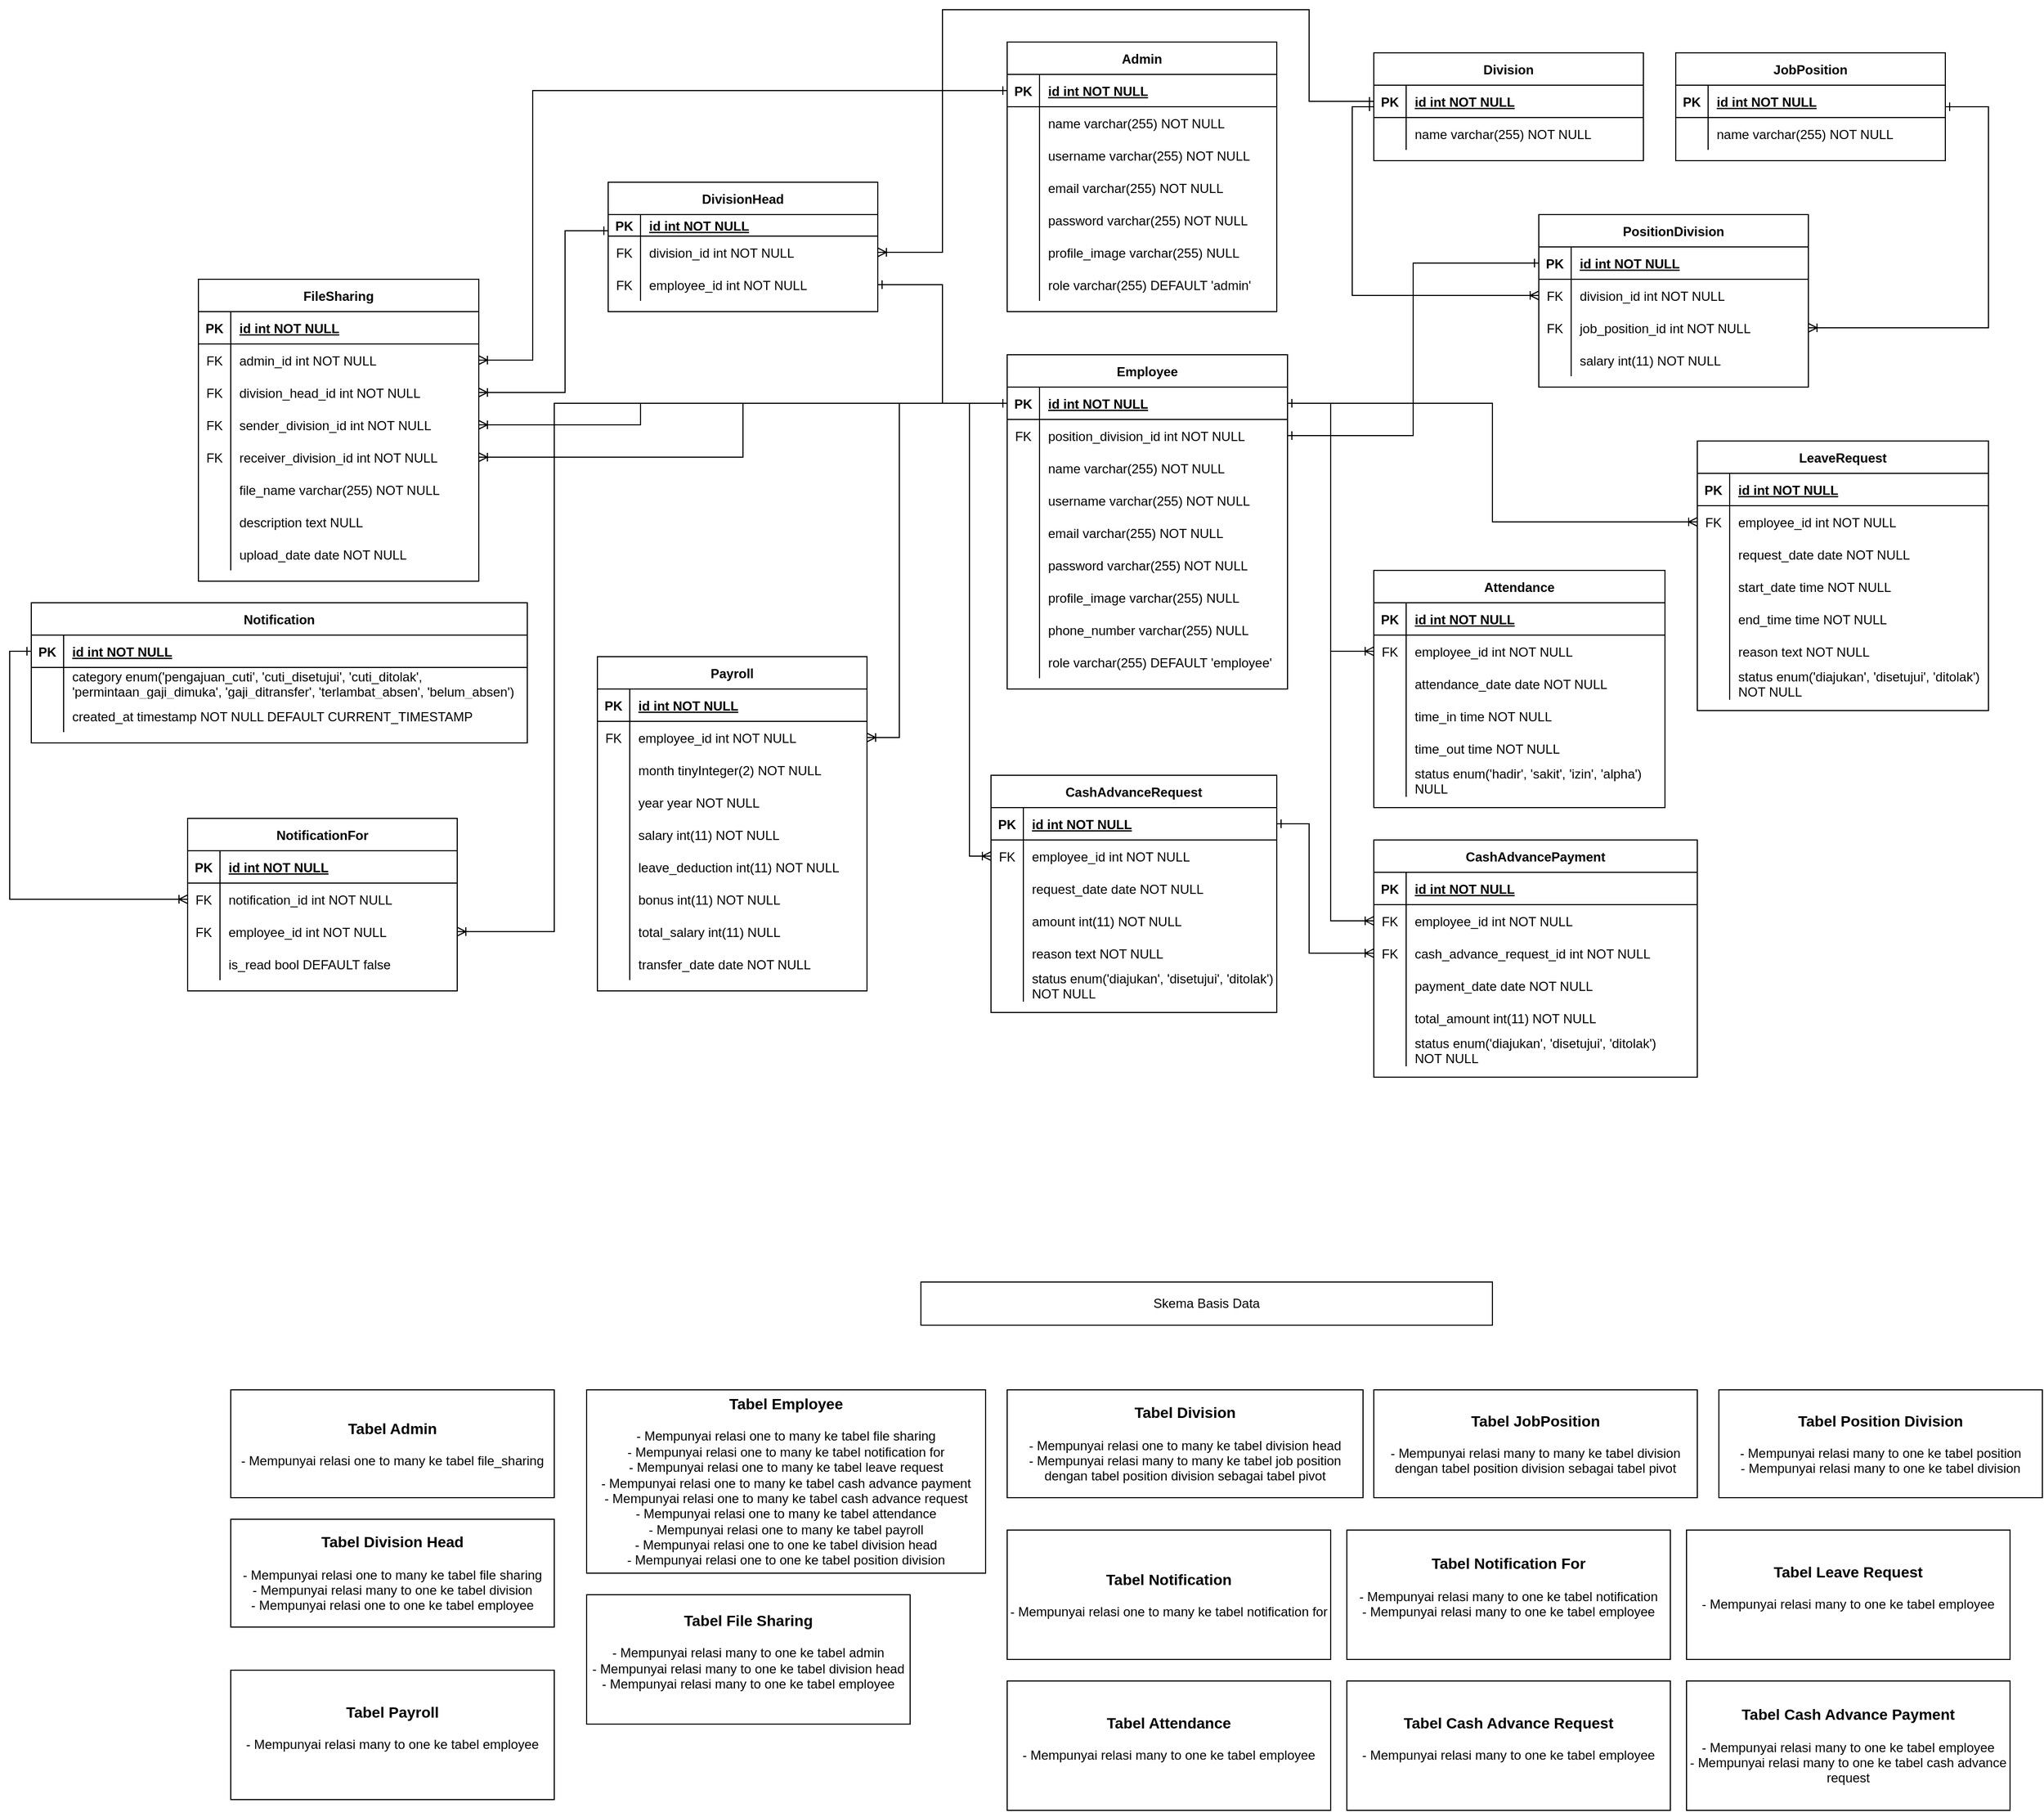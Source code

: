 <mxfile version="26.2.9">
  <diagram name="Page-1" id="j6KGXUJ_OnGJr70DkX78">
    <mxGraphModel grid="1" page="1" gridSize="10" guides="1" tooltips="1" connect="1" arrows="1" fold="1" pageScale="1" pageWidth="827" pageHeight="1169" math="0" shadow="0">
      <root>
        <mxCell id="0" />
        <mxCell id="1" parent="0" />
        <mxCell id="ZjFgd1m65HrogNvVNnmt-1" value="Admin" style="shape=table;startSize=30;container=1;collapsible=1;childLayout=tableLayout;fixedRows=1;rowLines=0;fontStyle=1;align=center;resizeLast=1;" vertex="1" parent="1">
          <mxGeometry x="120" y="120" width="250" height="250" as="geometry" />
        </mxCell>
        <mxCell id="ZjFgd1m65HrogNvVNnmt-2" value="" style="shape=partialRectangle;collapsible=0;dropTarget=0;pointerEvents=0;fillColor=none;points=[[0,0.5],[1,0.5]];portConstraint=eastwest;top=0;left=0;right=0;bottom=1;" vertex="1" parent="ZjFgd1m65HrogNvVNnmt-1">
          <mxGeometry y="30" width="250" height="30" as="geometry" />
        </mxCell>
        <mxCell id="ZjFgd1m65HrogNvVNnmt-3" value="PK" style="shape=partialRectangle;overflow=hidden;connectable=0;fillColor=none;top=0;left=0;bottom=0;right=0;fontStyle=1;" vertex="1" parent="ZjFgd1m65HrogNvVNnmt-2">
          <mxGeometry width="30" height="30" as="geometry">
            <mxRectangle width="30" height="30" as="alternateBounds" />
          </mxGeometry>
        </mxCell>
        <mxCell id="ZjFgd1m65HrogNvVNnmt-4" value="id int NOT NULL " style="shape=partialRectangle;overflow=hidden;connectable=0;fillColor=none;top=0;left=0;bottom=0;right=0;align=left;spacingLeft=6;fontStyle=5;" vertex="1" parent="ZjFgd1m65HrogNvVNnmt-2">
          <mxGeometry x="30" width="220" height="30" as="geometry">
            <mxRectangle width="220" height="30" as="alternateBounds" />
          </mxGeometry>
        </mxCell>
        <mxCell id="ZjFgd1m65HrogNvVNnmt-5" value="" style="shape=partialRectangle;collapsible=0;dropTarget=0;pointerEvents=0;fillColor=none;points=[[0,0.5],[1,0.5]];portConstraint=eastwest;top=0;left=0;right=0;bottom=0;" vertex="1" parent="ZjFgd1m65HrogNvVNnmt-1">
          <mxGeometry y="60" width="250" height="30" as="geometry" />
        </mxCell>
        <mxCell id="ZjFgd1m65HrogNvVNnmt-6" value="" style="shape=partialRectangle;overflow=hidden;connectable=0;fillColor=none;top=0;left=0;bottom=0;right=0;" vertex="1" parent="ZjFgd1m65HrogNvVNnmt-5">
          <mxGeometry width="30" height="30" as="geometry">
            <mxRectangle width="30" height="30" as="alternateBounds" />
          </mxGeometry>
        </mxCell>
        <mxCell id="ZjFgd1m65HrogNvVNnmt-7" value="name varchar(255) NOT NULL" style="shape=partialRectangle;overflow=hidden;connectable=0;fillColor=none;top=0;left=0;bottom=0;right=0;align=left;spacingLeft=6;" vertex="1" parent="ZjFgd1m65HrogNvVNnmt-5">
          <mxGeometry x="30" width="220" height="30" as="geometry">
            <mxRectangle width="220" height="30" as="alternateBounds" />
          </mxGeometry>
        </mxCell>
        <mxCell id="ZjFgd1m65HrogNvVNnmt-8" value="" style="shape=partialRectangle;collapsible=0;dropTarget=0;pointerEvents=0;fillColor=none;points=[[0,0.5],[1,0.5]];portConstraint=eastwest;top=0;left=0;right=0;bottom=0;" vertex="1" parent="ZjFgd1m65HrogNvVNnmt-1">
          <mxGeometry y="90" width="250" height="30" as="geometry" />
        </mxCell>
        <mxCell id="ZjFgd1m65HrogNvVNnmt-9" value="" style="shape=partialRectangle;overflow=hidden;connectable=0;fillColor=none;top=0;left=0;bottom=0;right=0;" vertex="1" parent="ZjFgd1m65HrogNvVNnmt-8">
          <mxGeometry width="30" height="30" as="geometry">
            <mxRectangle width="30" height="30" as="alternateBounds" />
          </mxGeometry>
        </mxCell>
        <mxCell id="ZjFgd1m65HrogNvVNnmt-10" value="username varchar(255) NOT NULL" style="shape=partialRectangle;overflow=hidden;connectable=0;fillColor=none;top=0;left=0;bottom=0;right=0;align=left;spacingLeft=6;" vertex="1" parent="ZjFgd1m65HrogNvVNnmt-8">
          <mxGeometry x="30" width="220" height="30" as="geometry">
            <mxRectangle width="220" height="30" as="alternateBounds" />
          </mxGeometry>
        </mxCell>
        <mxCell id="ZjFgd1m65HrogNvVNnmt-11" value="" style="shape=partialRectangle;collapsible=0;dropTarget=0;pointerEvents=0;fillColor=none;points=[[0,0.5],[1,0.5]];portConstraint=eastwest;top=0;left=0;right=0;bottom=0;" vertex="1" parent="ZjFgd1m65HrogNvVNnmt-1">
          <mxGeometry y="120" width="250" height="30" as="geometry" />
        </mxCell>
        <mxCell id="ZjFgd1m65HrogNvVNnmt-12" value="" style="shape=partialRectangle;overflow=hidden;connectable=0;fillColor=none;top=0;left=0;bottom=0;right=0;" vertex="1" parent="ZjFgd1m65HrogNvVNnmt-11">
          <mxGeometry width="30" height="30" as="geometry">
            <mxRectangle width="30" height="30" as="alternateBounds" />
          </mxGeometry>
        </mxCell>
        <mxCell id="ZjFgd1m65HrogNvVNnmt-13" value="email varchar(255) NOT NULL" style="shape=partialRectangle;overflow=hidden;connectable=0;fillColor=none;top=0;left=0;bottom=0;right=0;align=left;spacingLeft=6;" vertex="1" parent="ZjFgd1m65HrogNvVNnmt-11">
          <mxGeometry x="30" width="220" height="30" as="geometry">
            <mxRectangle width="220" height="30" as="alternateBounds" />
          </mxGeometry>
        </mxCell>
        <mxCell id="ZjFgd1m65HrogNvVNnmt-14" value="" style="shape=partialRectangle;collapsible=0;dropTarget=0;pointerEvents=0;fillColor=none;points=[[0,0.5],[1,0.5]];portConstraint=eastwest;top=0;left=0;right=0;bottom=0;" vertex="1" parent="ZjFgd1m65HrogNvVNnmt-1">
          <mxGeometry y="150" width="250" height="30" as="geometry" />
        </mxCell>
        <mxCell id="ZjFgd1m65HrogNvVNnmt-15" value="" style="shape=partialRectangle;overflow=hidden;connectable=0;fillColor=none;top=0;left=0;bottom=0;right=0;" vertex="1" parent="ZjFgd1m65HrogNvVNnmt-14">
          <mxGeometry width="30" height="30" as="geometry">
            <mxRectangle width="30" height="30" as="alternateBounds" />
          </mxGeometry>
        </mxCell>
        <mxCell id="ZjFgd1m65HrogNvVNnmt-16" value="password varchar(255) NOT NULL" style="shape=partialRectangle;overflow=hidden;connectable=0;fillColor=none;top=0;left=0;bottom=0;right=0;align=left;spacingLeft=6;" vertex="1" parent="ZjFgd1m65HrogNvVNnmt-14">
          <mxGeometry x="30" width="220" height="30" as="geometry">
            <mxRectangle width="220" height="30" as="alternateBounds" />
          </mxGeometry>
        </mxCell>
        <mxCell id="ZjFgd1m65HrogNvVNnmt-17" value="" style="shape=partialRectangle;collapsible=0;dropTarget=0;pointerEvents=0;fillColor=none;points=[[0,0.5],[1,0.5]];portConstraint=eastwest;top=0;left=0;right=0;bottom=0;" vertex="1" parent="ZjFgd1m65HrogNvVNnmt-1">
          <mxGeometry y="180" width="250" height="30" as="geometry" />
        </mxCell>
        <mxCell id="ZjFgd1m65HrogNvVNnmt-18" value="" style="shape=partialRectangle;overflow=hidden;connectable=0;fillColor=none;top=0;left=0;bottom=0;right=0;" vertex="1" parent="ZjFgd1m65HrogNvVNnmt-17">
          <mxGeometry width="30" height="30" as="geometry">
            <mxRectangle width="30" height="30" as="alternateBounds" />
          </mxGeometry>
        </mxCell>
        <mxCell id="ZjFgd1m65HrogNvVNnmt-19" value="profile_image varchar(255) NULL" style="shape=partialRectangle;overflow=hidden;connectable=0;fillColor=none;top=0;left=0;bottom=0;right=0;align=left;spacingLeft=6;" vertex="1" parent="ZjFgd1m65HrogNvVNnmt-17">
          <mxGeometry x="30" width="220" height="30" as="geometry">
            <mxRectangle width="220" height="30" as="alternateBounds" />
          </mxGeometry>
        </mxCell>
        <mxCell id="ZjFgd1m65HrogNvVNnmt-20" value="" style="shape=partialRectangle;collapsible=0;dropTarget=0;pointerEvents=0;fillColor=none;points=[[0,0.5],[1,0.5]];portConstraint=eastwest;top=0;left=0;right=0;bottom=0;" vertex="1" parent="ZjFgd1m65HrogNvVNnmt-1">
          <mxGeometry y="210" width="250" height="30" as="geometry" />
        </mxCell>
        <mxCell id="ZjFgd1m65HrogNvVNnmt-21" value="" style="shape=partialRectangle;overflow=hidden;connectable=0;fillColor=none;top=0;left=0;bottom=0;right=0;" vertex="1" parent="ZjFgd1m65HrogNvVNnmt-20">
          <mxGeometry width="30" height="30" as="geometry">
            <mxRectangle width="30" height="30" as="alternateBounds" />
          </mxGeometry>
        </mxCell>
        <mxCell id="ZjFgd1m65HrogNvVNnmt-22" value="role varchar(255) DEFAULT &#39;admin&#39;" style="shape=partialRectangle;overflow=hidden;connectable=0;fillColor=none;top=0;left=0;bottom=0;right=0;align=left;spacingLeft=6;" vertex="1" parent="ZjFgd1m65HrogNvVNnmt-20">
          <mxGeometry x="30" width="220" height="30" as="geometry">
            <mxRectangle width="220" height="30" as="alternateBounds" />
          </mxGeometry>
        </mxCell>
        <mxCell id="ZjFgd1m65HrogNvVNnmt-23" style="edgeStyle=orthogonalEdgeStyle;rounded=0;orthogonalLoop=1;jettySize=auto;html=1;entryX=0;entryY=0.5;entryDx=0;entryDy=0;startArrow=ERone;startFill=0;endArrow=ERoneToMany;endFill=0;" edge="1" parent="1" source="ZjFgd1m65HrogNvVNnmt-24" target="ZjFgd1m65HrogNvVNnmt-43">
          <mxGeometry relative="1" as="geometry">
            <Array as="points">
              <mxPoint x="440" y="180" />
              <mxPoint x="440" y="355" />
            </Array>
          </mxGeometry>
        </mxCell>
        <mxCell id="ZjFgd1m65HrogNvVNnmt-24" value="Division" style="shape=table;startSize=30;container=1;collapsible=1;childLayout=tableLayout;fixedRows=1;rowLines=0;fontStyle=1;align=center;resizeLast=1;" vertex="1" parent="1">
          <mxGeometry x="460" y="130" width="250" height="100" as="geometry" />
        </mxCell>
        <mxCell id="ZjFgd1m65HrogNvVNnmt-25" value="" style="shape=partialRectangle;collapsible=0;dropTarget=0;pointerEvents=0;fillColor=none;points=[[0,0.5],[1,0.5]];portConstraint=eastwest;top=0;left=0;right=0;bottom=1;" vertex="1" parent="ZjFgd1m65HrogNvVNnmt-24">
          <mxGeometry y="30" width="250" height="30" as="geometry" />
        </mxCell>
        <mxCell id="ZjFgd1m65HrogNvVNnmt-26" value="PK" style="shape=partialRectangle;overflow=hidden;connectable=0;fillColor=none;top=0;left=0;bottom=0;right=0;fontStyle=1;" vertex="1" parent="ZjFgd1m65HrogNvVNnmt-25">
          <mxGeometry width="30" height="30" as="geometry">
            <mxRectangle width="30" height="30" as="alternateBounds" />
          </mxGeometry>
        </mxCell>
        <mxCell id="ZjFgd1m65HrogNvVNnmt-27" value="id int NOT NULL " style="shape=partialRectangle;overflow=hidden;connectable=0;fillColor=none;top=0;left=0;bottom=0;right=0;align=left;spacingLeft=6;fontStyle=5;" vertex="1" parent="ZjFgd1m65HrogNvVNnmt-25">
          <mxGeometry x="30" width="220" height="30" as="geometry">
            <mxRectangle width="220" height="30" as="alternateBounds" />
          </mxGeometry>
        </mxCell>
        <mxCell id="ZjFgd1m65HrogNvVNnmt-28" value="" style="shape=partialRectangle;collapsible=0;dropTarget=0;pointerEvents=0;fillColor=none;points=[[0,0.5],[1,0.5]];portConstraint=eastwest;top=0;left=0;right=0;bottom=0;" vertex="1" parent="ZjFgd1m65HrogNvVNnmt-24">
          <mxGeometry y="60" width="250" height="30" as="geometry" />
        </mxCell>
        <mxCell id="ZjFgd1m65HrogNvVNnmt-29" value="" style="shape=partialRectangle;overflow=hidden;connectable=0;fillColor=none;top=0;left=0;bottom=0;right=0;" vertex="1" parent="ZjFgd1m65HrogNvVNnmt-28">
          <mxGeometry width="30" height="30" as="geometry">
            <mxRectangle width="30" height="30" as="alternateBounds" />
          </mxGeometry>
        </mxCell>
        <mxCell id="ZjFgd1m65HrogNvVNnmt-30" value="name varchar(255) NOT NULL" style="shape=partialRectangle;overflow=hidden;connectable=0;fillColor=none;top=0;left=0;bottom=0;right=0;align=left;spacingLeft=6;" vertex="1" parent="ZjFgd1m65HrogNvVNnmt-28">
          <mxGeometry x="30" width="220" height="30" as="geometry">
            <mxRectangle width="220" height="30" as="alternateBounds" />
          </mxGeometry>
        </mxCell>
        <mxCell id="ZjFgd1m65HrogNvVNnmt-31" style="edgeStyle=orthogonalEdgeStyle;rounded=0;orthogonalLoop=1;jettySize=auto;html=1;entryX=1;entryY=0.5;entryDx=0;entryDy=0;startArrow=ERone;startFill=0;endArrow=ERoneToMany;endFill=0;" edge="1" parent="1" source="ZjFgd1m65HrogNvVNnmt-32" target="ZjFgd1m65HrogNvVNnmt-46">
          <mxGeometry relative="1" as="geometry">
            <Array as="points">
              <mxPoint x="1030" y="180" />
              <mxPoint x="1030" y="385" />
            </Array>
          </mxGeometry>
        </mxCell>
        <mxCell id="ZjFgd1m65HrogNvVNnmt-32" value="JobPosition" style="shape=table;startSize=30;container=1;collapsible=1;childLayout=tableLayout;fixedRows=1;rowLines=0;fontStyle=1;align=center;resizeLast=1;" vertex="1" parent="1">
          <mxGeometry x="740" y="130" width="250" height="100" as="geometry" />
        </mxCell>
        <mxCell id="ZjFgd1m65HrogNvVNnmt-33" value="" style="shape=partialRectangle;collapsible=0;dropTarget=0;pointerEvents=0;fillColor=none;points=[[0,0.5],[1,0.5]];portConstraint=eastwest;top=0;left=0;right=0;bottom=1;" vertex="1" parent="ZjFgd1m65HrogNvVNnmt-32">
          <mxGeometry y="30" width="250" height="30" as="geometry" />
        </mxCell>
        <mxCell id="ZjFgd1m65HrogNvVNnmt-34" value="PK" style="shape=partialRectangle;overflow=hidden;connectable=0;fillColor=none;top=0;left=0;bottom=0;right=0;fontStyle=1;" vertex="1" parent="ZjFgd1m65HrogNvVNnmt-33">
          <mxGeometry width="30" height="30" as="geometry">
            <mxRectangle width="30" height="30" as="alternateBounds" />
          </mxGeometry>
        </mxCell>
        <mxCell id="ZjFgd1m65HrogNvVNnmt-35" value="id int NOT NULL " style="shape=partialRectangle;overflow=hidden;connectable=0;fillColor=none;top=0;left=0;bottom=0;right=0;align=left;spacingLeft=6;fontStyle=5;" vertex="1" parent="ZjFgd1m65HrogNvVNnmt-33">
          <mxGeometry x="30" width="220" height="30" as="geometry">
            <mxRectangle width="220" height="30" as="alternateBounds" />
          </mxGeometry>
        </mxCell>
        <mxCell id="ZjFgd1m65HrogNvVNnmt-36" value="" style="shape=partialRectangle;collapsible=0;dropTarget=0;pointerEvents=0;fillColor=none;points=[[0,0.5],[1,0.5]];portConstraint=eastwest;top=0;left=0;right=0;bottom=0;" vertex="1" parent="ZjFgd1m65HrogNvVNnmt-32">
          <mxGeometry y="60" width="250" height="30" as="geometry" />
        </mxCell>
        <mxCell id="ZjFgd1m65HrogNvVNnmt-37" value="" style="shape=partialRectangle;overflow=hidden;connectable=0;fillColor=none;top=0;left=0;bottom=0;right=0;" vertex="1" parent="ZjFgd1m65HrogNvVNnmt-36">
          <mxGeometry width="30" height="30" as="geometry">
            <mxRectangle width="30" height="30" as="alternateBounds" />
          </mxGeometry>
        </mxCell>
        <mxCell id="ZjFgd1m65HrogNvVNnmt-38" value="name varchar(255) NOT NULL" style="shape=partialRectangle;overflow=hidden;connectable=0;fillColor=none;top=0;left=0;bottom=0;right=0;align=left;spacingLeft=6;" vertex="1" parent="ZjFgd1m65HrogNvVNnmt-36">
          <mxGeometry x="30" width="220" height="30" as="geometry">
            <mxRectangle width="220" height="30" as="alternateBounds" />
          </mxGeometry>
        </mxCell>
        <mxCell id="ZjFgd1m65HrogNvVNnmt-39" value="PositionDivision" style="shape=table;startSize=30;container=1;collapsible=1;childLayout=tableLayout;fixedRows=1;rowLines=0;fontStyle=1;align=center;resizeLast=1;" vertex="1" parent="1">
          <mxGeometry x="613" y="280" width="250" height="160" as="geometry" />
        </mxCell>
        <mxCell id="ZjFgd1m65HrogNvVNnmt-40" value="" style="shape=partialRectangle;collapsible=0;dropTarget=0;pointerEvents=0;fillColor=none;points=[[0,0.5],[1,0.5]];portConstraint=eastwest;top=0;left=0;right=0;bottom=1;" vertex="1" parent="ZjFgd1m65HrogNvVNnmt-39">
          <mxGeometry y="30" width="250" height="30" as="geometry" />
        </mxCell>
        <mxCell id="ZjFgd1m65HrogNvVNnmt-41" value="PK" style="shape=partialRectangle;overflow=hidden;connectable=0;fillColor=none;top=0;left=0;bottom=0;right=0;fontStyle=1;" vertex="1" parent="ZjFgd1m65HrogNvVNnmt-40">
          <mxGeometry width="30" height="30" as="geometry">
            <mxRectangle width="30" height="30" as="alternateBounds" />
          </mxGeometry>
        </mxCell>
        <mxCell id="ZjFgd1m65HrogNvVNnmt-42" value="id int NOT NULL " style="shape=partialRectangle;overflow=hidden;connectable=0;fillColor=none;top=0;left=0;bottom=0;right=0;align=left;spacingLeft=6;fontStyle=5;" vertex="1" parent="ZjFgd1m65HrogNvVNnmt-40">
          <mxGeometry x="30" width="220" height="30" as="geometry">
            <mxRectangle width="220" height="30" as="alternateBounds" />
          </mxGeometry>
        </mxCell>
        <mxCell id="ZjFgd1m65HrogNvVNnmt-43" value="" style="shape=partialRectangle;collapsible=0;dropTarget=0;pointerEvents=0;fillColor=none;points=[[0,0.5],[1,0.5]];portConstraint=eastwest;top=0;left=0;right=0;bottom=0;" vertex="1" parent="ZjFgd1m65HrogNvVNnmt-39">
          <mxGeometry y="60" width="250" height="30" as="geometry" />
        </mxCell>
        <mxCell id="ZjFgd1m65HrogNvVNnmt-44" value="FK" style="shape=partialRectangle;overflow=hidden;connectable=0;fillColor=none;top=0;left=0;bottom=0;right=0;" vertex="1" parent="ZjFgd1m65HrogNvVNnmt-43">
          <mxGeometry width="30" height="30" as="geometry">
            <mxRectangle width="30" height="30" as="alternateBounds" />
          </mxGeometry>
        </mxCell>
        <mxCell id="ZjFgd1m65HrogNvVNnmt-45" value="division_id int NOT NULL" style="shape=partialRectangle;overflow=hidden;connectable=0;fillColor=none;top=0;left=0;bottom=0;right=0;align=left;spacingLeft=6;" vertex="1" parent="ZjFgd1m65HrogNvVNnmt-43">
          <mxGeometry x="30" width="220" height="30" as="geometry">
            <mxRectangle width="220" height="30" as="alternateBounds" />
          </mxGeometry>
        </mxCell>
        <mxCell id="ZjFgd1m65HrogNvVNnmt-46" value="" style="shape=partialRectangle;collapsible=0;dropTarget=0;pointerEvents=0;fillColor=none;points=[[0,0.5],[1,0.5]];portConstraint=eastwest;top=0;left=0;right=0;bottom=0;" vertex="1" parent="ZjFgd1m65HrogNvVNnmt-39">
          <mxGeometry y="90" width="250" height="30" as="geometry" />
        </mxCell>
        <mxCell id="ZjFgd1m65HrogNvVNnmt-47" value="FK" style="shape=partialRectangle;overflow=hidden;connectable=0;fillColor=none;top=0;left=0;bottom=0;right=0;" vertex="1" parent="ZjFgd1m65HrogNvVNnmt-46">
          <mxGeometry width="30" height="30" as="geometry">
            <mxRectangle width="30" height="30" as="alternateBounds" />
          </mxGeometry>
        </mxCell>
        <mxCell id="ZjFgd1m65HrogNvVNnmt-48" value="job_position_id int NOT NULL" style="shape=partialRectangle;overflow=hidden;connectable=0;fillColor=none;top=0;left=0;bottom=0;right=0;align=left;spacingLeft=6;" vertex="1" parent="ZjFgd1m65HrogNvVNnmt-46">
          <mxGeometry x="30" width="220" height="30" as="geometry">
            <mxRectangle width="220" height="30" as="alternateBounds" />
          </mxGeometry>
        </mxCell>
        <mxCell id="ZjFgd1m65HrogNvVNnmt-49" value="" style="shape=partialRectangle;collapsible=0;dropTarget=0;pointerEvents=0;fillColor=none;points=[[0,0.5],[1,0.5]];portConstraint=eastwest;top=0;left=0;right=0;bottom=0;" vertex="1" parent="ZjFgd1m65HrogNvVNnmt-39">
          <mxGeometry y="120" width="250" height="30" as="geometry" />
        </mxCell>
        <mxCell id="ZjFgd1m65HrogNvVNnmt-50" value="" style="shape=partialRectangle;overflow=hidden;connectable=0;fillColor=none;top=0;left=0;bottom=0;right=0;" vertex="1" parent="ZjFgd1m65HrogNvVNnmt-49">
          <mxGeometry width="30" height="30" as="geometry">
            <mxRectangle width="30" height="30" as="alternateBounds" />
          </mxGeometry>
        </mxCell>
        <mxCell id="ZjFgd1m65HrogNvVNnmt-51" value="salary int(11) NOT NULL" style="shape=partialRectangle;overflow=hidden;connectable=0;fillColor=none;top=0;left=0;bottom=0;right=0;align=left;spacingLeft=6;" vertex="1" parent="ZjFgd1m65HrogNvVNnmt-49">
          <mxGeometry x="30" width="220" height="30" as="geometry">
            <mxRectangle width="220" height="30" as="alternateBounds" />
          </mxGeometry>
        </mxCell>
        <mxCell id="ZjFgd1m65HrogNvVNnmt-52" value="Attendance" style="shape=table;startSize=30;container=1;collapsible=1;childLayout=tableLayout;fixedRows=1;rowLines=0;fontStyle=1;align=center;resizeLast=1;" vertex="1" parent="1">
          <mxGeometry x="460" y="610" width="270" height="220" as="geometry" />
        </mxCell>
        <mxCell id="ZjFgd1m65HrogNvVNnmt-53" value="" style="shape=partialRectangle;collapsible=0;dropTarget=0;pointerEvents=0;fillColor=none;points=[[0,0.5],[1,0.5]];portConstraint=eastwest;top=0;left=0;right=0;bottom=1;" vertex="1" parent="ZjFgd1m65HrogNvVNnmt-52">
          <mxGeometry y="30" width="270" height="30" as="geometry" />
        </mxCell>
        <mxCell id="ZjFgd1m65HrogNvVNnmt-54" value="PK" style="shape=partialRectangle;overflow=hidden;connectable=0;fillColor=none;top=0;left=0;bottom=0;right=0;fontStyle=1;" vertex="1" parent="ZjFgd1m65HrogNvVNnmt-53">
          <mxGeometry width="30" height="30" as="geometry">
            <mxRectangle width="30" height="30" as="alternateBounds" />
          </mxGeometry>
        </mxCell>
        <mxCell id="ZjFgd1m65HrogNvVNnmt-55" value="id int NOT NULL " style="shape=partialRectangle;overflow=hidden;connectable=0;fillColor=none;top=0;left=0;bottom=0;right=0;align=left;spacingLeft=6;fontStyle=5;" vertex="1" parent="ZjFgd1m65HrogNvVNnmt-53">
          <mxGeometry x="30" width="240" height="30" as="geometry">
            <mxRectangle width="240" height="30" as="alternateBounds" />
          </mxGeometry>
        </mxCell>
        <mxCell id="ZjFgd1m65HrogNvVNnmt-56" value="" style="shape=partialRectangle;collapsible=0;dropTarget=0;pointerEvents=0;fillColor=none;points=[[0,0.5],[1,0.5]];portConstraint=eastwest;top=0;left=0;right=0;bottom=0;" vertex="1" parent="ZjFgd1m65HrogNvVNnmt-52">
          <mxGeometry y="60" width="270" height="30" as="geometry" />
        </mxCell>
        <mxCell id="ZjFgd1m65HrogNvVNnmt-57" value="FK" style="shape=partialRectangle;overflow=hidden;connectable=0;fillColor=none;top=0;left=0;bottom=0;right=0;" vertex="1" parent="ZjFgd1m65HrogNvVNnmt-56">
          <mxGeometry width="30" height="30" as="geometry">
            <mxRectangle width="30" height="30" as="alternateBounds" />
          </mxGeometry>
        </mxCell>
        <mxCell id="ZjFgd1m65HrogNvVNnmt-58" value="employee_id int NOT NULL" style="shape=partialRectangle;overflow=hidden;connectable=0;fillColor=none;top=0;left=0;bottom=0;right=0;align=left;spacingLeft=6;" vertex="1" parent="ZjFgd1m65HrogNvVNnmt-56">
          <mxGeometry x="30" width="240" height="30" as="geometry">
            <mxRectangle width="240" height="30" as="alternateBounds" />
          </mxGeometry>
        </mxCell>
        <mxCell id="ZjFgd1m65HrogNvVNnmt-59" value="" style="shape=partialRectangle;collapsible=0;dropTarget=0;pointerEvents=0;fillColor=none;points=[[0,0.5],[1,0.5]];portConstraint=eastwest;top=0;left=0;right=0;bottom=0;" vertex="1" parent="ZjFgd1m65HrogNvVNnmt-52">
          <mxGeometry y="90" width="270" height="30" as="geometry" />
        </mxCell>
        <mxCell id="ZjFgd1m65HrogNvVNnmt-60" value="" style="shape=partialRectangle;overflow=hidden;connectable=0;fillColor=none;top=0;left=0;bottom=0;right=0;" vertex="1" parent="ZjFgd1m65HrogNvVNnmt-59">
          <mxGeometry width="30" height="30" as="geometry">
            <mxRectangle width="30" height="30" as="alternateBounds" />
          </mxGeometry>
        </mxCell>
        <mxCell id="ZjFgd1m65HrogNvVNnmt-61" value="attendance_date date NOT NULL" style="shape=partialRectangle;overflow=hidden;connectable=0;fillColor=none;top=0;left=0;bottom=0;right=0;align=left;spacingLeft=6;" vertex="1" parent="ZjFgd1m65HrogNvVNnmt-59">
          <mxGeometry x="30" width="240" height="30" as="geometry">
            <mxRectangle width="240" height="30" as="alternateBounds" />
          </mxGeometry>
        </mxCell>
        <mxCell id="ZjFgd1m65HrogNvVNnmt-62" value="" style="shape=partialRectangle;collapsible=0;dropTarget=0;pointerEvents=0;fillColor=none;points=[[0,0.5],[1,0.5]];portConstraint=eastwest;top=0;left=0;right=0;bottom=0;" vertex="1" parent="ZjFgd1m65HrogNvVNnmt-52">
          <mxGeometry y="120" width="270" height="30" as="geometry" />
        </mxCell>
        <mxCell id="ZjFgd1m65HrogNvVNnmt-63" value="" style="shape=partialRectangle;overflow=hidden;connectable=0;fillColor=none;top=0;left=0;bottom=0;right=0;" vertex="1" parent="ZjFgd1m65HrogNvVNnmt-62">
          <mxGeometry width="30" height="30" as="geometry">
            <mxRectangle width="30" height="30" as="alternateBounds" />
          </mxGeometry>
        </mxCell>
        <mxCell id="ZjFgd1m65HrogNvVNnmt-64" value="time_in time NOT NULL" style="shape=partialRectangle;overflow=hidden;connectable=0;fillColor=none;top=0;left=0;bottom=0;right=0;align=left;spacingLeft=6;" vertex="1" parent="ZjFgd1m65HrogNvVNnmt-62">
          <mxGeometry x="30" width="240" height="30" as="geometry">
            <mxRectangle width="240" height="30" as="alternateBounds" />
          </mxGeometry>
        </mxCell>
        <mxCell id="ZjFgd1m65HrogNvVNnmt-65" value="" style="shape=partialRectangle;collapsible=0;dropTarget=0;pointerEvents=0;fillColor=none;points=[[0,0.5],[1,0.5]];portConstraint=eastwest;top=0;left=0;right=0;bottom=0;" vertex="1" parent="ZjFgd1m65HrogNvVNnmt-52">
          <mxGeometry y="150" width="270" height="30" as="geometry" />
        </mxCell>
        <mxCell id="ZjFgd1m65HrogNvVNnmt-66" value="" style="shape=partialRectangle;overflow=hidden;connectable=0;fillColor=none;top=0;left=0;bottom=0;right=0;" vertex="1" parent="ZjFgd1m65HrogNvVNnmt-65">
          <mxGeometry width="30" height="30" as="geometry">
            <mxRectangle width="30" height="30" as="alternateBounds" />
          </mxGeometry>
        </mxCell>
        <mxCell id="ZjFgd1m65HrogNvVNnmt-67" value="time_out time NOT NULL" style="shape=partialRectangle;overflow=hidden;connectable=0;fillColor=none;top=0;left=0;bottom=0;right=0;align=left;spacingLeft=6;" vertex="1" parent="ZjFgd1m65HrogNvVNnmt-65">
          <mxGeometry x="30" width="240" height="30" as="geometry">
            <mxRectangle width="240" height="30" as="alternateBounds" />
          </mxGeometry>
        </mxCell>
        <mxCell id="ZjFgd1m65HrogNvVNnmt-68" value="" style="shape=partialRectangle;collapsible=0;dropTarget=0;pointerEvents=0;fillColor=none;points=[[0,0.5],[1,0.5]];portConstraint=eastwest;top=0;left=0;right=0;bottom=0;" vertex="1" parent="ZjFgd1m65HrogNvVNnmt-52">
          <mxGeometry y="180" width="270" height="30" as="geometry" />
        </mxCell>
        <mxCell id="ZjFgd1m65HrogNvVNnmt-69" value="" style="shape=partialRectangle;overflow=hidden;connectable=0;fillColor=none;top=0;left=0;bottom=0;right=0;" vertex="1" parent="ZjFgd1m65HrogNvVNnmt-68">
          <mxGeometry width="30" height="30" as="geometry">
            <mxRectangle width="30" height="30" as="alternateBounds" />
          </mxGeometry>
        </mxCell>
        <mxCell id="ZjFgd1m65HrogNvVNnmt-70" value="status enum(&#39;hadir&#39;, &#39;sakit&#39;, &#39;izin&#39;, &#39;alpha&#39;)&#xa;NULL" style="shape=partialRectangle;overflow=hidden;connectable=0;fillColor=none;top=0;left=0;bottom=0;right=0;align=left;spacingLeft=6;" vertex="1" parent="ZjFgd1m65HrogNvVNnmt-68">
          <mxGeometry x="30" width="240" height="30" as="geometry">
            <mxRectangle width="240" height="30" as="alternateBounds" />
          </mxGeometry>
        </mxCell>
        <mxCell id="ZjFgd1m65HrogNvVNnmt-71" value="Employee" style="shape=table;startSize=30;container=1;collapsible=1;childLayout=tableLayout;fixedRows=1;rowLines=0;fontStyle=1;align=center;resizeLast=1;" vertex="1" parent="1">
          <mxGeometry x="120" y="410" width="260" height="310" as="geometry" />
        </mxCell>
        <mxCell id="ZjFgd1m65HrogNvVNnmt-72" value="" style="shape=partialRectangle;collapsible=0;dropTarget=0;pointerEvents=0;fillColor=none;points=[[0,0.5],[1,0.5]];portConstraint=eastwest;top=0;left=0;right=0;bottom=1;" vertex="1" parent="ZjFgd1m65HrogNvVNnmt-71">
          <mxGeometry y="30" width="260" height="30" as="geometry" />
        </mxCell>
        <mxCell id="ZjFgd1m65HrogNvVNnmt-73" value="PK" style="shape=partialRectangle;overflow=hidden;connectable=0;fillColor=none;top=0;left=0;bottom=0;right=0;fontStyle=1;" vertex="1" parent="ZjFgd1m65HrogNvVNnmt-72">
          <mxGeometry width="30" height="30" as="geometry">
            <mxRectangle width="30" height="30" as="alternateBounds" />
          </mxGeometry>
        </mxCell>
        <mxCell id="ZjFgd1m65HrogNvVNnmt-74" value="id int NOT NULL " style="shape=partialRectangle;overflow=hidden;connectable=0;fillColor=none;top=0;left=0;bottom=0;right=0;align=left;spacingLeft=6;fontStyle=5;" vertex="1" parent="ZjFgd1m65HrogNvVNnmt-72">
          <mxGeometry x="30" width="230" height="30" as="geometry">
            <mxRectangle width="230" height="30" as="alternateBounds" />
          </mxGeometry>
        </mxCell>
        <mxCell id="ZjFgd1m65HrogNvVNnmt-75" value="" style="shape=partialRectangle;collapsible=0;dropTarget=0;pointerEvents=0;fillColor=none;points=[[0,0.5],[1,0.5]];portConstraint=eastwest;top=0;left=0;right=0;bottom=0;" vertex="1" parent="ZjFgd1m65HrogNvVNnmt-71">
          <mxGeometry y="60" width="260" height="30" as="geometry" />
        </mxCell>
        <mxCell id="ZjFgd1m65HrogNvVNnmt-76" value="FK" style="shape=partialRectangle;overflow=hidden;connectable=0;fillColor=none;top=0;left=0;bottom=0;right=0;" vertex="1" parent="ZjFgd1m65HrogNvVNnmt-75">
          <mxGeometry width="30" height="30" as="geometry">
            <mxRectangle width="30" height="30" as="alternateBounds" />
          </mxGeometry>
        </mxCell>
        <mxCell id="ZjFgd1m65HrogNvVNnmt-77" value="position_division_id int NOT NULL" style="shape=partialRectangle;overflow=hidden;connectable=0;fillColor=none;top=0;left=0;bottom=0;right=0;align=left;spacingLeft=6;" vertex="1" parent="ZjFgd1m65HrogNvVNnmt-75">
          <mxGeometry x="30" width="230" height="30" as="geometry">
            <mxRectangle width="230" height="30" as="alternateBounds" />
          </mxGeometry>
        </mxCell>
        <mxCell id="ZjFgd1m65HrogNvVNnmt-78" value="" style="shape=partialRectangle;collapsible=0;dropTarget=0;pointerEvents=0;fillColor=none;points=[[0,0.5],[1,0.5]];portConstraint=eastwest;top=0;left=0;right=0;bottom=0;" vertex="1" parent="ZjFgd1m65HrogNvVNnmt-71">
          <mxGeometry y="90" width="260" height="30" as="geometry" />
        </mxCell>
        <mxCell id="ZjFgd1m65HrogNvVNnmt-79" value="" style="shape=partialRectangle;overflow=hidden;connectable=0;fillColor=none;top=0;left=0;bottom=0;right=0;" vertex="1" parent="ZjFgd1m65HrogNvVNnmt-78">
          <mxGeometry width="30" height="30" as="geometry">
            <mxRectangle width="30" height="30" as="alternateBounds" />
          </mxGeometry>
        </mxCell>
        <mxCell id="ZjFgd1m65HrogNvVNnmt-80" value="name varchar(255) NOT NULL" style="shape=partialRectangle;overflow=hidden;connectable=0;fillColor=none;top=0;left=0;bottom=0;right=0;align=left;spacingLeft=6;" vertex="1" parent="ZjFgd1m65HrogNvVNnmt-78">
          <mxGeometry x="30" width="230" height="30" as="geometry">
            <mxRectangle width="230" height="30" as="alternateBounds" />
          </mxGeometry>
        </mxCell>
        <mxCell id="ZjFgd1m65HrogNvVNnmt-81" value="" style="shape=partialRectangle;collapsible=0;dropTarget=0;pointerEvents=0;fillColor=none;points=[[0,0.5],[1,0.5]];portConstraint=eastwest;top=0;left=0;right=0;bottom=0;" vertex="1" parent="ZjFgd1m65HrogNvVNnmt-71">
          <mxGeometry y="120" width="260" height="30" as="geometry" />
        </mxCell>
        <mxCell id="ZjFgd1m65HrogNvVNnmt-82" value="" style="shape=partialRectangle;overflow=hidden;connectable=0;fillColor=none;top=0;left=0;bottom=0;right=0;" vertex="1" parent="ZjFgd1m65HrogNvVNnmt-81">
          <mxGeometry width="30" height="30" as="geometry">
            <mxRectangle width="30" height="30" as="alternateBounds" />
          </mxGeometry>
        </mxCell>
        <mxCell id="ZjFgd1m65HrogNvVNnmt-83" value="username varchar(255) NOT NULL" style="shape=partialRectangle;overflow=hidden;connectable=0;fillColor=none;top=0;left=0;bottom=0;right=0;align=left;spacingLeft=6;" vertex="1" parent="ZjFgd1m65HrogNvVNnmt-81">
          <mxGeometry x="30" width="230" height="30" as="geometry">
            <mxRectangle width="230" height="30" as="alternateBounds" />
          </mxGeometry>
        </mxCell>
        <mxCell id="ZjFgd1m65HrogNvVNnmt-84" value="" style="shape=partialRectangle;collapsible=0;dropTarget=0;pointerEvents=0;fillColor=none;points=[[0,0.5],[1,0.5]];portConstraint=eastwest;top=0;left=0;right=0;bottom=0;" vertex="1" parent="ZjFgd1m65HrogNvVNnmt-71">
          <mxGeometry y="150" width="260" height="30" as="geometry" />
        </mxCell>
        <mxCell id="ZjFgd1m65HrogNvVNnmt-85" value="" style="shape=partialRectangle;overflow=hidden;connectable=0;fillColor=none;top=0;left=0;bottom=0;right=0;" vertex="1" parent="ZjFgd1m65HrogNvVNnmt-84">
          <mxGeometry width="30" height="30" as="geometry">
            <mxRectangle width="30" height="30" as="alternateBounds" />
          </mxGeometry>
        </mxCell>
        <mxCell id="ZjFgd1m65HrogNvVNnmt-86" value="email varchar(255) NOT NULL" style="shape=partialRectangle;overflow=hidden;connectable=0;fillColor=none;top=0;left=0;bottom=0;right=0;align=left;spacingLeft=6;" vertex="1" parent="ZjFgd1m65HrogNvVNnmt-84">
          <mxGeometry x="30" width="230" height="30" as="geometry">
            <mxRectangle width="230" height="30" as="alternateBounds" />
          </mxGeometry>
        </mxCell>
        <mxCell id="ZjFgd1m65HrogNvVNnmt-87" value="" style="shape=partialRectangle;collapsible=0;dropTarget=0;pointerEvents=0;fillColor=none;points=[[0,0.5],[1,0.5]];portConstraint=eastwest;top=0;left=0;right=0;bottom=0;" vertex="1" parent="ZjFgd1m65HrogNvVNnmt-71">
          <mxGeometry y="180" width="260" height="30" as="geometry" />
        </mxCell>
        <mxCell id="ZjFgd1m65HrogNvVNnmt-88" value="" style="shape=partialRectangle;overflow=hidden;connectable=0;fillColor=none;top=0;left=0;bottom=0;right=0;" vertex="1" parent="ZjFgd1m65HrogNvVNnmt-87">
          <mxGeometry width="30" height="30" as="geometry">
            <mxRectangle width="30" height="30" as="alternateBounds" />
          </mxGeometry>
        </mxCell>
        <mxCell id="ZjFgd1m65HrogNvVNnmt-89" value="password varchar(255) NOT NULL" style="shape=partialRectangle;overflow=hidden;connectable=0;fillColor=none;top=0;left=0;bottom=0;right=0;align=left;spacingLeft=6;" vertex="1" parent="ZjFgd1m65HrogNvVNnmt-87">
          <mxGeometry x="30" width="230" height="30" as="geometry">
            <mxRectangle width="230" height="30" as="alternateBounds" />
          </mxGeometry>
        </mxCell>
        <mxCell id="ZjFgd1m65HrogNvVNnmt-90" value="" style="shape=partialRectangle;collapsible=0;dropTarget=0;pointerEvents=0;fillColor=none;points=[[0,0.5],[1,0.5]];portConstraint=eastwest;top=0;left=0;right=0;bottom=0;" vertex="1" parent="ZjFgd1m65HrogNvVNnmt-71">
          <mxGeometry y="210" width="260" height="30" as="geometry" />
        </mxCell>
        <mxCell id="ZjFgd1m65HrogNvVNnmt-91" value="" style="shape=partialRectangle;overflow=hidden;connectable=0;fillColor=none;top=0;left=0;bottom=0;right=0;" vertex="1" parent="ZjFgd1m65HrogNvVNnmt-90">
          <mxGeometry width="30" height="30" as="geometry">
            <mxRectangle width="30" height="30" as="alternateBounds" />
          </mxGeometry>
        </mxCell>
        <mxCell id="ZjFgd1m65HrogNvVNnmt-92" value="profile_image varchar(255) NULL" style="shape=partialRectangle;overflow=hidden;connectable=0;fillColor=none;top=0;left=0;bottom=0;right=0;align=left;spacingLeft=6;" vertex="1" parent="ZjFgd1m65HrogNvVNnmt-90">
          <mxGeometry x="30" width="230" height="30" as="geometry">
            <mxRectangle width="230" height="30" as="alternateBounds" />
          </mxGeometry>
        </mxCell>
        <mxCell id="ZjFgd1m65HrogNvVNnmt-93" value="" style="shape=partialRectangle;collapsible=0;dropTarget=0;pointerEvents=0;fillColor=none;points=[[0,0.5],[1,0.5]];portConstraint=eastwest;top=0;left=0;right=0;bottom=0;" vertex="1" parent="ZjFgd1m65HrogNvVNnmt-71">
          <mxGeometry y="240" width="260" height="30" as="geometry" />
        </mxCell>
        <mxCell id="ZjFgd1m65HrogNvVNnmt-94" value="" style="shape=partialRectangle;overflow=hidden;connectable=0;fillColor=none;top=0;left=0;bottom=0;right=0;" vertex="1" parent="ZjFgd1m65HrogNvVNnmt-93">
          <mxGeometry width="30" height="30" as="geometry">
            <mxRectangle width="30" height="30" as="alternateBounds" />
          </mxGeometry>
        </mxCell>
        <mxCell id="ZjFgd1m65HrogNvVNnmt-95" value="phone_number varchar(255) NULL" style="shape=partialRectangle;overflow=hidden;connectable=0;fillColor=none;top=0;left=0;bottom=0;right=0;align=left;spacingLeft=6;" vertex="1" parent="ZjFgd1m65HrogNvVNnmt-93">
          <mxGeometry x="30" width="230" height="30" as="geometry">
            <mxRectangle width="230" height="30" as="alternateBounds" />
          </mxGeometry>
        </mxCell>
        <mxCell id="ZjFgd1m65HrogNvVNnmt-96" value="" style="shape=partialRectangle;collapsible=0;dropTarget=0;pointerEvents=0;fillColor=none;points=[[0,0.5],[1,0.5]];portConstraint=eastwest;top=0;left=0;right=0;bottom=0;" vertex="1" parent="ZjFgd1m65HrogNvVNnmt-71">
          <mxGeometry y="270" width="260" height="30" as="geometry" />
        </mxCell>
        <mxCell id="ZjFgd1m65HrogNvVNnmt-97" value="" style="shape=partialRectangle;overflow=hidden;connectable=0;fillColor=none;top=0;left=0;bottom=0;right=0;" vertex="1" parent="ZjFgd1m65HrogNvVNnmt-96">
          <mxGeometry width="30" height="30" as="geometry">
            <mxRectangle width="30" height="30" as="alternateBounds" />
          </mxGeometry>
        </mxCell>
        <mxCell id="ZjFgd1m65HrogNvVNnmt-98" value="role varchar(255) DEFAULT &#39;employee&#39;" style="shape=partialRectangle;overflow=hidden;connectable=0;fillColor=none;top=0;left=0;bottom=0;right=0;align=left;spacingLeft=6;" vertex="1" parent="ZjFgd1m65HrogNvVNnmt-96">
          <mxGeometry x="30" width="230" height="30" as="geometry">
            <mxRectangle width="230" height="30" as="alternateBounds" />
          </mxGeometry>
        </mxCell>
        <mxCell id="ZjFgd1m65HrogNvVNnmt-100" value="LeaveRequest" style="shape=table;startSize=30;container=1;collapsible=1;childLayout=tableLayout;fixedRows=1;rowLines=0;fontStyle=1;align=center;resizeLast=1;" vertex="1" parent="1">
          <mxGeometry x="760" y="490" width="270" height="250" as="geometry" />
        </mxCell>
        <mxCell id="ZjFgd1m65HrogNvVNnmt-101" value="" style="shape=partialRectangle;collapsible=0;dropTarget=0;pointerEvents=0;fillColor=none;points=[[0,0.5],[1,0.5]];portConstraint=eastwest;top=0;left=0;right=0;bottom=1;" vertex="1" parent="ZjFgd1m65HrogNvVNnmt-100">
          <mxGeometry y="30" width="270" height="30" as="geometry" />
        </mxCell>
        <mxCell id="ZjFgd1m65HrogNvVNnmt-102" value="PK" style="shape=partialRectangle;overflow=hidden;connectable=0;fillColor=none;top=0;left=0;bottom=0;right=0;fontStyle=1;" vertex="1" parent="ZjFgd1m65HrogNvVNnmt-101">
          <mxGeometry width="30" height="30" as="geometry">
            <mxRectangle width="30" height="30" as="alternateBounds" />
          </mxGeometry>
        </mxCell>
        <mxCell id="ZjFgd1m65HrogNvVNnmt-103" value="id int NOT NULL " style="shape=partialRectangle;overflow=hidden;connectable=0;fillColor=none;top=0;left=0;bottom=0;right=0;align=left;spacingLeft=6;fontStyle=5;" vertex="1" parent="ZjFgd1m65HrogNvVNnmt-101">
          <mxGeometry x="30" width="240" height="30" as="geometry">
            <mxRectangle width="240" height="30" as="alternateBounds" />
          </mxGeometry>
        </mxCell>
        <mxCell id="ZjFgd1m65HrogNvVNnmt-104" value="" style="shape=partialRectangle;collapsible=0;dropTarget=0;pointerEvents=0;fillColor=none;points=[[0,0.5],[1,0.5]];portConstraint=eastwest;top=0;left=0;right=0;bottom=0;" vertex="1" parent="ZjFgd1m65HrogNvVNnmt-100">
          <mxGeometry y="60" width="270" height="30" as="geometry" />
        </mxCell>
        <mxCell id="ZjFgd1m65HrogNvVNnmt-105" value="FK" style="shape=partialRectangle;overflow=hidden;connectable=0;fillColor=none;top=0;left=0;bottom=0;right=0;" vertex="1" parent="ZjFgd1m65HrogNvVNnmt-104">
          <mxGeometry width="30" height="30" as="geometry">
            <mxRectangle width="30" height="30" as="alternateBounds" />
          </mxGeometry>
        </mxCell>
        <mxCell id="ZjFgd1m65HrogNvVNnmt-106" value="employee_id int NOT NULL" style="shape=partialRectangle;overflow=hidden;connectable=0;fillColor=none;top=0;left=0;bottom=0;right=0;align=left;spacingLeft=6;" vertex="1" parent="ZjFgd1m65HrogNvVNnmt-104">
          <mxGeometry x="30" width="240" height="30" as="geometry">
            <mxRectangle width="240" height="30" as="alternateBounds" />
          </mxGeometry>
        </mxCell>
        <mxCell id="ZjFgd1m65HrogNvVNnmt-107" value="" style="shape=partialRectangle;collapsible=0;dropTarget=0;pointerEvents=0;fillColor=none;points=[[0,0.5],[1,0.5]];portConstraint=eastwest;top=0;left=0;right=0;bottom=0;" vertex="1" parent="ZjFgd1m65HrogNvVNnmt-100">
          <mxGeometry y="90" width="270" height="30" as="geometry" />
        </mxCell>
        <mxCell id="ZjFgd1m65HrogNvVNnmt-108" value="" style="shape=partialRectangle;overflow=hidden;connectable=0;fillColor=none;top=0;left=0;bottom=0;right=0;" vertex="1" parent="ZjFgd1m65HrogNvVNnmt-107">
          <mxGeometry width="30" height="30" as="geometry">
            <mxRectangle width="30" height="30" as="alternateBounds" />
          </mxGeometry>
        </mxCell>
        <mxCell id="ZjFgd1m65HrogNvVNnmt-109" value="request_date date NOT NULL" style="shape=partialRectangle;overflow=hidden;connectable=0;fillColor=none;top=0;left=0;bottom=0;right=0;align=left;spacingLeft=6;" vertex="1" parent="ZjFgd1m65HrogNvVNnmt-107">
          <mxGeometry x="30" width="240" height="30" as="geometry">
            <mxRectangle width="240" height="30" as="alternateBounds" />
          </mxGeometry>
        </mxCell>
        <mxCell id="ZjFgd1m65HrogNvVNnmt-110" value="" style="shape=partialRectangle;collapsible=0;dropTarget=0;pointerEvents=0;fillColor=none;points=[[0,0.5],[1,0.5]];portConstraint=eastwest;top=0;left=0;right=0;bottom=0;" vertex="1" parent="ZjFgd1m65HrogNvVNnmt-100">
          <mxGeometry y="120" width="270" height="30" as="geometry" />
        </mxCell>
        <mxCell id="ZjFgd1m65HrogNvVNnmt-111" value="" style="shape=partialRectangle;overflow=hidden;connectable=0;fillColor=none;top=0;left=0;bottom=0;right=0;" vertex="1" parent="ZjFgd1m65HrogNvVNnmt-110">
          <mxGeometry width="30" height="30" as="geometry">
            <mxRectangle width="30" height="30" as="alternateBounds" />
          </mxGeometry>
        </mxCell>
        <mxCell id="ZjFgd1m65HrogNvVNnmt-112" value="start_date time NOT NULL" style="shape=partialRectangle;overflow=hidden;connectable=0;fillColor=none;top=0;left=0;bottom=0;right=0;align=left;spacingLeft=6;" vertex="1" parent="ZjFgd1m65HrogNvVNnmt-110">
          <mxGeometry x="30" width="240" height="30" as="geometry">
            <mxRectangle width="240" height="30" as="alternateBounds" />
          </mxGeometry>
        </mxCell>
        <mxCell id="ZjFgd1m65HrogNvVNnmt-113" value="" style="shape=partialRectangle;collapsible=0;dropTarget=0;pointerEvents=0;fillColor=none;points=[[0,0.5],[1,0.5]];portConstraint=eastwest;top=0;left=0;right=0;bottom=0;" vertex="1" parent="ZjFgd1m65HrogNvVNnmt-100">
          <mxGeometry y="150" width="270" height="30" as="geometry" />
        </mxCell>
        <mxCell id="ZjFgd1m65HrogNvVNnmt-114" value="" style="shape=partialRectangle;overflow=hidden;connectable=0;fillColor=none;top=0;left=0;bottom=0;right=0;" vertex="1" parent="ZjFgd1m65HrogNvVNnmt-113">
          <mxGeometry width="30" height="30" as="geometry">
            <mxRectangle width="30" height="30" as="alternateBounds" />
          </mxGeometry>
        </mxCell>
        <mxCell id="ZjFgd1m65HrogNvVNnmt-115" value="end_time time NOT NULL" style="shape=partialRectangle;overflow=hidden;connectable=0;fillColor=none;top=0;left=0;bottom=0;right=0;align=left;spacingLeft=6;" vertex="1" parent="ZjFgd1m65HrogNvVNnmt-113">
          <mxGeometry x="30" width="240" height="30" as="geometry">
            <mxRectangle width="240" height="30" as="alternateBounds" />
          </mxGeometry>
        </mxCell>
        <mxCell id="ZjFgd1m65HrogNvVNnmt-116" value="" style="shape=partialRectangle;collapsible=0;dropTarget=0;pointerEvents=0;fillColor=none;points=[[0,0.5],[1,0.5]];portConstraint=eastwest;top=0;left=0;right=0;bottom=0;" vertex="1" parent="ZjFgd1m65HrogNvVNnmt-100">
          <mxGeometry y="180" width="270" height="30" as="geometry" />
        </mxCell>
        <mxCell id="ZjFgd1m65HrogNvVNnmt-117" value="" style="shape=partialRectangle;overflow=hidden;connectable=0;fillColor=none;top=0;left=0;bottom=0;right=0;" vertex="1" parent="ZjFgd1m65HrogNvVNnmt-116">
          <mxGeometry width="30" height="30" as="geometry">
            <mxRectangle width="30" height="30" as="alternateBounds" />
          </mxGeometry>
        </mxCell>
        <mxCell id="ZjFgd1m65HrogNvVNnmt-118" value="reason text NOT NULL" style="shape=partialRectangle;overflow=hidden;connectable=0;fillColor=none;top=0;left=0;bottom=0;right=0;align=left;spacingLeft=6;" vertex="1" parent="ZjFgd1m65HrogNvVNnmt-116">
          <mxGeometry x="30" width="240" height="30" as="geometry">
            <mxRectangle width="240" height="30" as="alternateBounds" />
          </mxGeometry>
        </mxCell>
        <mxCell id="ZjFgd1m65HrogNvVNnmt-119" value="" style="shape=partialRectangle;collapsible=0;dropTarget=0;pointerEvents=0;fillColor=none;points=[[0,0.5],[1,0.5]];portConstraint=eastwest;top=0;left=0;right=0;bottom=0;" vertex="1" parent="ZjFgd1m65HrogNvVNnmt-100">
          <mxGeometry y="210" width="270" height="30" as="geometry" />
        </mxCell>
        <mxCell id="ZjFgd1m65HrogNvVNnmt-120" value="" style="shape=partialRectangle;overflow=hidden;connectable=0;fillColor=none;top=0;left=0;bottom=0;right=0;" vertex="1" parent="ZjFgd1m65HrogNvVNnmt-119">
          <mxGeometry width="30" height="30" as="geometry">
            <mxRectangle width="30" height="30" as="alternateBounds" />
          </mxGeometry>
        </mxCell>
        <mxCell id="ZjFgd1m65HrogNvVNnmt-121" value="status enum(&#39;diajukan&#39;, &#39;disetujui&#39;, &#39;ditolak&#39;) &#xa;NOT NULL" style="shape=partialRectangle;overflow=hidden;connectable=0;fillColor=none;top=0;left=0;bottom=0;right=0;align=left;spacingLeft=6;" vertex="1" parent="ZjFgd1m65HrogNvVNnmt-119">
          <mxGeometry x="30" width="240" height="30" as="geometry">
            <mxRectangle width="240" height="30" as="alternateBounds" />
          </mxGeometry>
        </mxCell>
        <mxCell id="ZjFgd1m65HrogNvVNnmt-123" style="edgeStyle=orthogonalEdgeStyle;rounded=0;orthogonalLoop=1;jettySize=auto;html=1;entryX=0;entryY=0.5;entryDx=0;entryDy=0;startArrow=ERone;startFill=0;endArrow=ERoneToMany;endFill=0;" edge="1" parent="1" source="ZjFgd1m65HrogNvVNnmt-72" target="ZjFgd1m65HrogNvVNnmt-56">
          <mxGeometry relative="1" as="geometry" />
        </mxCell>
        <mxCell id="ZjFgd1m65HrogNvVNnmt-124" style="edgeStyle=orthogonalEdgeStyle;rounded=0;orthogonalLoop=1;jettySize=auto;html=1;entryX=0;entryY=0.5;entryDx=0;entryDy=0;startArrow=ERone;startFill=0;endArrow=ERoneToMany;endFill=0;" edge="1" parent="1" source="ZjFgd1m65HrogNvVNnmt-72" target="ZjFgd1m65HrogNvVNnmt-104">
          <mxGeometry relative="1" as="geometry" />
        </mxCell>
        <mxCell id="ZjFgd1m65HrogNvVNnmt-125" style="edgeStyle=orthogonalEdgeStyle;rounded=0;orthogonalLoop=1;jettySize=auto;html=1;entryX=1;entryY=0.5;entryDx=0;entryDy=0;startArrow=ERone;startFill=0;endArrow=ERoneToMany;endFill=0;" edge="1" parent="1" source="ZjFgd1m65HrogNvVNnmt-72" target="ZjFgd1m65HrogNvVNnmt-215">
          <mxGeometry relative="1" as="geometry">
            <Array as="points">
              <mxPoint x="20" y="455" />
              <mxPoint x="20" y="765" />
            </Array>
            <mxPoint x="-40" y="725" as="targetPoint" />
          </mxGeometry>
        </mxCell>
        <mxCell id="ZjFgd1m65HrogNvVNnmt-126" style="edgeStyle=orthogonalEdgeStyle;rounded=0;orthogonalLoop=1;jettySize=auto;html=1;entryX=0;entryY=0.5;entryDx=0;entryDy=0;startArrow=ERone;startFill=0;endArrow=ERone;endFill=0;" edge="1" parent="1" source="ZjFgd1m65HrogNvVNnmt-75" target="ZjFgd1m65HrogNvVNnmt-40">
          <mxGeometry relative="1" as="geometry" />
        </mxCell>
        <mxCell id="ZjFgd1m65HrogNvVNnmt-127" value="CashAdvanceRequest" style="shape=table;startSize=30;container=1;collapsible=1;childLayout=tableLayout;fixedRows=1;rowLines=0;fontStyle=1;align=center;resizeLast=1;" vertex="1" parent="1">
          <mxGeometry x="105" y="800" width="265" height="220" as="geometry" />
        </mxCell>
        <mxCell id="ZjFgd1m65HrogNvVNnmt-128" value="" style="shape=partialRectangle;collapsible=0;dropTarget=0;pointerEvents=0;fillColor=none;points=[[0,0.5],[1,0.5]];portConstraint=eastwest;top=0;left=0;right=0;bottom=1;" vertex="1" parent="ZjFgd1m65HrogNvVNnmt-127">
          <mxGeometry y="30" width="265" height="30" as="geometry" />
        </mxCell>
        <mxCell id="ZjFgd1m65HrogNvVNnmt-129" value="PK" style="shape=partialRectangle;overflow=hidden;connectable=0;fillColor=none;top=0;left=0;bottom=0;right=0;fontStyle=1;" vertex="1" parent="ZjFgd1m65HrogNvVNnmt-128">
          <mxGeometry width="30" height="30" as="geometry">
            <mxRectangle width="30" height="30" as="alternateBounds" />
          </mxGeometry>
        </mxCell>
        <mxCell id="ZjFgd1m65HrogNvVNnmt-130" value="id int NOT NULL " style="shape=partialRectangle;overflow=hidden;connectable=0;fillColor=none;top=0;left=0;bottom=0;right=0;align=left;spacingLeft=6;fontStyle=5;" vertex="1" parent="ZjFgd1m65HrogNvVNnmt-128">
          <mxGeometry x="30" width="235" height="30" as="geometry">
            <mxRectangle width="235" height="30" as="alternateBounds" />
          </mxGeometry>
        </mxCell>
        <mxCell id="ZjFgd1m65HrogNvVNnmt-131" value="" style="shape=partialRectangle;collapsible=0;dropTarget=0;pointerEvents=0;fillColor=none;points=[[0,0.5],[1,0.5]];portConstraint=eastwest;top=0;left=0;right=0;bottom=0;" vertex="1" parent="ZjFgd1m65HrogNvVNnmt-127">
          <mxGeometry y="60" width="265" height="30" as="geometry" />
        </mxCell>
        <mxCell id="ZjFgd1m65HrogNvVNnmt-132" value="FK" style="shape=partialRectangle;overflow=hidden;connectable=0;fillColor=none;top=0;left=0;bottom=0;right=0;" vertex="1" parent="ZjFgd1m65HrogNvVNnmt-131">
          <mxGeometry width="30" height="30" as="geometry">
            <mxRectangle width="30" height="30" as="alternateBounds" />
          </mxGeometry>
        </mxCell>
        <mxCell id="ZjFgd1m65HrogNvVNnmt-133" value="employee_id int NOT NULL" style="shape=partialRectangle;overflow=hidden;connectable=0;fillColor=none;top=0;left=0;bottom=0;right=0;align=left;spacingLeft=6;" vertex="1" parent="ZjFgd1m65HrogNvVNnmt-131">
          <mxGeometry x="30" width="235" height="30" as="geometry">
            <mxRectangle width="235" height="30" as="alternateBounds" />
          </mxGeometry>
        </mxCell>
        <mxCell id="ZjFgd1m65HrogNvVNnmt-134" value="" style="shape=partialRectangle;collapsible=0;dropTarget=0;pointerEvents=0;fillColor=none;points=[[0,0.5],[1,0.5]];portConstraint=eastwest;top=0;left=0;right=0;bottom=0;" vertex="1" parent="ZjFgd1m65HrogNvVNnmt-127">
          <mxGeometry y="90" width="265" height="30" as="geometry" />
        </mxCell>
        <mxCell id="ZjFgd1m65HrogNvVNnmt-135" value="" style="shape=partialRectangle;overflow=hidden;connectable=0;fillColor=none;top=0;left=0;bottom=0;right=0;" vertex="1" parent="ZjFgd1m65HrogNvVNnmt-134">
          <mxGeometry width="30" height="30" as="geometry">
            <mxRectangle width="30" height="30" as="alternateBounds" />
          </mxGeometry>
        </mxCell>
        <mxCell id="ZjFgd1m65HrogNvVNnmt-136" value="request_date date NOT NULL" style="shape=partialRectangle;overflow=hidden;connectable=0;fillColor=none;top=0;left=0;bottom=0;right=0;align=left;spacingLeft=6;" vertex="1" parent="ZjFgd1m65HrogNvVNnmt-134">
          <mxGeometry x="30" width="235" height="30" as="geometry">
            <mxRectangle width="235" height="30" as="alternateBounds" />
          </mxGeometry>
        </mxCell>
        <mxCell id="ZjFgd1m65HrogNvVNnmt-137" value="" style="shape=partialRectangle;collapsible=0;dropTarget=0;pointerEvents=0;fillColor=none;points=[[0,0.5],[1,0.5]];portConstraint=eastwest;top=0;left=0;right=0;bottom=0;" vertex="1" parent="ZjFgd1m65HrogNvVNnmt-127">
          <mxGeometry y="120" width="265" height="30" as="geometry" />
        </mxCell>
        <mxCell id="ZjFgd1m65HrogNvVNnmt-138" value="" style="shape=partialRectangle;overflow=hidden;connectable=0;fillColor=none;top=0;left=0;bottom=0;right=0;" vertex="1" parent="ZjFgd1m65HrogNvVNnmt-137">
          <mxGeometry width="30" height="30" as="geometry">
            <mxRectangle width="30" height="30" as="alternateBounds" />
          </mxGeometry>
        </mxCell>
        <mxCell id="ZjFgd1m65HrogNvVNnmt-139" value="amount int(11) NOT NULL" style="shape=partialRectangle;overflow=hidden;connectable=0;fillColor=none;top=0;left=0;bottom=0;right=0;align=left;spacingLeft=6;" vertex="1" parent="ZjFgd1m65HrogNvVNnmt-137">
          <mxGeometry x="30" width="235" height="30" as="geometry">
            <mxRectangle width="235" height="30" as="alternateBounds" />
          </mxGeometry>
        </mxCell>
        <mxCell id="ZjFgd1m65HrogNvVNnmt-140" value="" style="shape=partialRectangle;collapsible=0;dropTarget=0;pointerEvents=0;fillColor=none;points=[[0,0.5],[1,0.5]];portConstraint=eastwest;top=0;left=0;right=0;bottom=0;" vertex="1" parent="ZjFgd1m65HrogNvVNnmt-127">
          <mxGeometry y="150" width="265" height="30" as="geometry" />
        </mxCell>
        <mxCell id="ZjFgd1m65HrogNvVNnmt-141" value="" style="shape=partialRectangle;overflow=hidden;connectable=0;fillColor=none;top=0;left=0;bottom=0;right=0;" vertex="1" parent="ZjFgd1m65HrogNvVNnmt-140">
          <mxGeometry width="30" height="30" as="geometry">
            <mxRectangle width="30" height="30" as="alternateBounds" />
          </mxGeometry>
        </mxCell>
        <mxCell id="ZjFgd1m65HrogNvVNnmt-142" value="reason text NOT NULL" style="shape=partialRectangle;overflow=hidden;connectable=0;fillColor=none;top=0;left=0;bottom=0;right=0;align=left;spacingLeft=6;" vertex="1" parent="ZjFgd1m65HrogNvVNnmt-140">
          <mxGeometry x="30" width="235" height="30" as="geometry">
            <mxRectangle width="235" height="30" as="alternateBounds" />
          </mxGeometry>
        </mxCell>
        <mxCell id="ZjFgd1m65HrogNvVNnmt-143" value="" style="shape=partialRectangle;collapsible=0;dropTarget=0;pointerEvents=0;fillColor=none;points=[[0,0.5],[1,0.5]];portConstraint=eastwest;top=0;left=0;right=0;bottom=0;" vertex="1" parent="ZjFgd1m65HrogNvVNnmt-127">
          <mxGeometry y="180" width="265" height="30" as="geometry" />
        </mxCell>
        <mxCell id="ZjFgd1m65HrogNvVNnmt-144" value="" style="shape=partialRectangle;overflow=hidden;connectable=0;fillColor=none;top=0;left=0;bottom=0;right=0;" vertex="1" parent="ZjFgd1m65HrogNvVNnmt-143">
          <mxGeometry width="30" height="30" as="geometry">
            <mxRectangle width="30" height="30" as="alternateBounds" />
          </mxGeometry>
        </mxCell>
        <mxCell id="ZjFgd1m65HrogNvVNnmt-145" value="status enum(&#39;diajukan&#39;, &#39;disetujui&#39;, &#39;ditolak&#39;) &#xa;NOT NULL" style="shape=partialRectangle;overflow=hidden;connectable=0;fillColor=none;top=0;left=0;bottom=0;right=0;align=left;spacingLeft=6;" vertex="1" parent="ZjFgd1m65HrogNvVNnmt-143">
          <mxGeometry x="30" width="235" height="30" as="geometry">
            <mxRectangle width="235" height="30" as="alternateBounds" />
          </mxGeometry>
        </mxCell>
        <mxCell id="ZjFgd1m65HrogNvVNnmt-147" value="CashAdvancePayment" style="shape=table;startSize=30;container=1;collapsible=1;childLayout=tableLayout;fixedRows=1;rowLines=0;fontStyle=1;align=center;resizeLast=1;" vertex="1" parent="1">
          <mxGeometry x="460" y="860" width="300" height="220" as="geometry" />
        </mxCell>
        <mxCell id="ZjFgd1m65HrogNvVNnmt-148" value="" style="shape=partialRectangle;collapsible=0;dropTarget=0;pointerEvents=0;fillColor=none;points=[[0,0.5],[1,0.5]];portConstraint=eastwest;top=0;left=0;right=0;bottom=1;" vertex="1" parent="ZjFgd1m65HrogNvVNnmt-147">
          <mxGeometry y="30" width="300" height="30" as="geometry" />
        </mxCell>
        <mxCell id="ZjFgd1m65HrogNvVNnmt-149" value="PK" style="shape=partialRectangle;overflow=hidden;connectable=0;fillColor=none;top=0;left=0;bottom=0;right=0;fontStyle=1;" vertex="1" parent="ZjFgd1m65HrogNvVNnmt-148">
          <mxGeometry width="30" height="30" as="geometry">
            <mxRectangle width="30" height="30" as="alternateBounds" />
          </mxGeometry>
        </mxCell>
        <mxCell id="ZjFgd1m65HrogNvVNnmt-150" value="id int NOT NULL " style="shape=partialRectangle;overflow=hidden;connectable=0;fillColor=none;top=0;left=0;bottom=0;right=0;align=left;spacingLeft=6;fontStyle=5;" vertex="1" parent="ZjFgd1m65HrogNvVNnmt-148">
          <mxGeometry x="30" width="270" height="30" as="geometry">
            <mxRectangle width="270" height="30" as="alternateBounds" />
          </mxGeometry>
        </mxCell>
        <mxCell id="ZjFgd1m65HrogNvVNnmt-151" value="" style="shape=partialRectangle;collapsible=0;dropTarget=0;pointerEvents=0;fillColor=none;points=[[0,0.5],[1,0.5]];portConstraint=eastwest;top=0;left=0;right=0;bottom=0;" vertex="1" parent="ZjFgd1m65HrogNvVNnmt-147">
          <mxGeometry y="60" width="300" height="30" as="geometry" />
        </mxCell>
        <mxCell id="ZjFgd1m65HrogNvVNnmt-152" value="FK" style="shape=partialRectangle;overflow=hidden;connectable=0;fillColor=none;top=0;left=0;bottom=0;right=0;" vertex="1" parent="ZjFgd1m65HrogNvVNnmt-151">
          <mxGeometry width="30" height="30" as="geometry">
            <mxRectangle width="30" height="30" as="alternateBounds" />
          </mxGeometry>
        </mxCell>
        <mxCell id="ZjFgd1m65HrogNvVNnmt-153" value="employee_id int NOT NULL" style="shape=partialRectangle;overflow=hidden;connectable=0;fillColor=none;top=0;left=0;bottom=0;right=0;align=left;spacingLeft=6;" vertex="1" parent="ZjFgd1m65HrogNvVNnmt-151">
          <mxGeometry x="30" width="270" height="30" as="geometry">
            <mxRectangle width="270" height="30" as="alternateBounds" />
          </mxGeometry>
        </mxCell>
        <mxCell id="ZjFgd1m65HrogNvVNnmt-154" value="" style="shape=partialRectangle;collapsible=0;dropTarget=0;pointerEvents=0;fillColor=none;points=[[0,0.5],[1,0.5]];portConstraint=eastwest;top=0;left=0;right=0;bottom=0;" vertex="1" parent="ZjFgd1m65HrogNvVNnmt-147">
          <mxGeometry y="90" width="300" height="30" as="geometry" />
        </mxCell>
        <mxCell id="ZjFgd1m65HrogNvVNnmt-155" value="FK" style="shape=partialRectangle;overflow=hidden;connectable=0;fillColor=none;top=0;left=0;bottom=0;right=0;" vertex="1" parent="ZjFgd1m65HrogNvVNnmt-154">
          <mxGeometry width="30" height="30" as="geometry">
            <mxRectangle width="30" height="30" as="alternateBounds" />
          </mxGeometry>
        </mxCell>
        <mxCell id="ZjFgd1m65HrogNvVNnmt-156" value="cash_advance_request_id int NOT NULL" style="shape=partialRectangle;overflow=hidden;connectable=0;fillColor=none;top=0;left=0;bottom=0;right=0;align=left;spacingLeft=6;" vertex="1" parent="ZjFgd1m65HrogNvVNnmt-154">
          <mxGeometry x="30" width="270" height="30" as="geometry">
            <mxRectangle width="270" height="30" as="alternateBounds" />
          </mxGeometry>
        </mxCell>
        <mxCell id="ZjFgd1m65HrogNvVNnmt-157" value="" style="shape=partialRectangle;collapsible=0;dropTarget=0;pointerEvents=0;fillColor=none;points=[[0,0.5],[1,0.5]];portConstraint=eastwest;top=0;left=0;right=0;bottom=0;" vertex="1" parent="ZjFgd1m65HrogNvVNnmt-147">
          <mxGeometry y="120" width="300" height="30" as="geometry" />
        </mxCell>
        <mxCell id="ZjFgd1m65HrogNvVNnmt-158" value="" style="shape=partialRectangle;overflow=hidden;connectable=0;fillColor=none;top=0;left=0;bottom=0;right=0;" vertex="1" parent="ZjFgd1m65HrogNvVNnmt-157">
          <mxGeometry width="30" height="30" as="geometry">
            <mxRectangle width="30" height="30" as="alternateBounds" />
          </mxGeometry>
        </mxCell>
        <mxCell id="ZjFgd1m65HrogNvVNnmt-159" value="payment_date date NOT NULL" style="shape=partialRectangle;overflow=hidden;connectable=0;fillColor=none;top=0;left=0;bottom=0;right=0;align=left;spacingLeft=6;" vertex="1" parent="ZjFgd1m65HrogNvVNnmt-157">
          <mxGeometry x="30" width="270" height="30" as="geometry">
            <mxRectangle width="270" height="30" as="alternateBounds" />
          </mxGeometry>
        </mxCell>
        <mxCell id="ZjFgd1m65HrogNvVNnmt-160" value="" style="shape=partialRectangle;collapsible=0;dropTarget=0;pointerEvents=0;fillColor=none;points=[[0,0.5],[1,0.5]];portConstraint=eastwest;top=0;left=0;right=0;bottom=0;" vertex="1" parent="ZjFgd1m65HrogNvVNnmt-147">
          <mxGeometry y="150" width="300" height="30" as="geometry" />
        </mxCell>
        <mxCell id="ZjFgd1m65HrogNvVNnmt-161" value="" style="shape=partialRectangle;overflow=hidden;connectable=0;fillColor=none;top=0;left=0;bottom=0;right=0;" vertex="1" parent="ZjFgd1m65HrogNvVNnmt-160">
          <mxGeometry width="30" height="30" as="geometry">
            <mxRectangle width="30" height="30" as="alternateBounds" />
          </mxGeometry>
        </mxCell>
        <mxCell id="ZjFgd1m65HrogNvVNnmt-162" value="total_amount int(11) NOT NULL" style="shape=partialRectangle;overflow=hidden;connectable=0;fillColor=none;top=0;left=0;bottom=0;right=0;align=left;spacingLeft=6;" vertex="1" parent="ZjFgd1m65HrogNvVNnmt-160">
          <mxGeometry x="30" width="270" height="30" as="geometry">
            <mxRectangle width="270" height="30" as="alternateBounds" />
          </mxGeometry>
        </mxCell>
        <mxCell id="ZjFgd1m65HrogNvVNnmt-163" value="" style="shape=partialRectangle;collapsible=0;dropTarget=0;pointerEvents=0;fillColor=none;points=[[0,0.5],[1,0.5]];portConstraint=eastwest;top=0;left=0;right=0;bottom=0;" vertex="1" parent="ZjFgd1m65HrogNvVNnmt-147">
          <mxGeometry y="180" width="300" height="30" as="geometry" />
        </mxCell>
        <mxCell id="ZjFgd1m65HrogNvVNnmt-164" value="" style="shape=partialRectangle;overflow=hidden;connectable=0;fillColor=none;top=0;left=0;bottom=0;right=0;" vertex="1" parent="ZjFgd1m65HrogNvVNnmt-163">
          <mxGeometry width="30" height="30" as="geometry">
            <mxRectangle width="30" height="30" as="alternateBounds" />
          </mxGeometry>
        </mxCell>
        <mxCell id="ZjFgd1m65HrogNvVNnmt-165" value="status enum(&#39;diajukan&#39;, &#39;disetujui&#39;, &#39;ditolak&#39;) &#xa;NOT NULL" style="shape=partialRectangle;overflow=hidden;connectable=0;fillColor=none;top=0;left=0;bottom=0;right=0;align=left;spacingLeft=6;" vertex="1" parent="ZjFgd1m65HrogNvVNnmt-163">
          <mxGeometry x="30" width="270" height="30" as="geometry">
            <mxRectangle width="270" height="30" as="alternateBounds" />
          </mxGeometry>
        </mxCell>
        <mxCell id="ZjFgd1m65HrogNvVNnmt-167" style="edgeStyle=orthogonalEdgeStyle;rounded=0;orthogonalLoop=1;jettySize=auto;html=1;entryX=0;entryY=0.5;entryDx=0;entryDy=0;startArrow=ERone;startFill=0;endArrow=ERoneToMany;endFill=0;" edge="1" parent="1" source="ZjFgd1m65HrogNvVNnmt-72" target="ZjFgd1m65HrogNvVNnmt-131">
          <mxGeometry relative="1" as="geometry" />
        </mxCell>
        <mxCell id="ZjFgd1m65HrogNvVNnmt-168" style="edgeStyle=orthogonalEdgeStyle;rounded=0;orthogonalLoop=1;jettySize=auto;html=1;entryX=0;entryY=0.5;entryDx=0;entryDy=0;startArrow=ERone;startFill=0;endArrow=ERoneToMany;endFill=0;" edge="1" parent="1" source="ZjFgd1m65HrogNvVNnmt-72" target="ZjFgd1m65HrogNvVNnmt-151">
          <mxGeometry relative="1" as="geometry" />
        </mxCell>
        <mxCell id="ZjFgd1m65HrogNvVNnmt-169" style="edgeStyle=orthogonalEdgeStyle;rounded=0;orthogonalLoop=1;jettySize=auto;html=1;entryX=0;entryY=0.5;entryDx=0;entryDy=0;startArrow=ERone;startFill=0;endArrow=ERoneToMany;endFill=0;" edge="1" parent="1" source="ZjFgd1m65HrogNvVNnmt-128" target="ZjFgd1m65HrogNvVNnmt-154">
          <mxGeometry relative="1" as="geometry">
            <Array as="points">
              <mxPoint x="400" y="845" />
              <mxPoint x="400" y="965" />
            </Array>
          </mxGeometry>
        </mxCell>
        <mxCell id="ZjFgd1m65HrogNvVNnmt-170" value="DivisionHead" style="shape=table;startSize=30;container=1;collapsible=1;childLayout=tableLayout;fixedRows=1;rowLines=0;fontStyle=1;align=center;resizeLast=1;" vertex="1" parent="1">
          <mxGeometry x="-250" y="250" width="250" height="120" as="geometry" />
        </mxCell>
        <mxCell id="ZjFgd1m65HrogNvVNnmt-171" value="" style="shape=partialRectangle;collapsible=0;dropTarget=0;pointerEvents=0;fillColor=none;points=[[0,0.5],[1,0.5]];portConstraint=eastwest;top=0;left=0;right=0;bottom=1;" vertex="1" parent="ZjFgd1m65HrogNvVNnmt-170">
          <mxGeometry y="30" width="250" height="20" as="geometry" />
        </mxCell>
        <mxCell id="ZjFgd1m65HrogNvVNnmt-172" value="PK" style="shape=partialRectangle;overflow=hidden;connectable=0;fillColor=none;top=0;left=0;bottom=0;right=0;fontStyle=1;" vertex="1" parent="ZjFgd1m65HrogNvVNnmt-171">
          <mxGeometry width="30" height="20" as="geometry">
            <mxRectangle width="30" height="20" as="alternateBounds" />
          </mxGeometry>
        </mxCell>
        <mxCell id="ZjFgd1m65HrogNvVNnmt-173" value="id int NOT NULL " style="shape=partialRectangle;overflow=hidden;connectable=0;fillColor=none;top=0;left=0;bottom=0;right=0;align=left;spacingLeft=6;fontStyle=5;" vertex="1" parent="ZjFgd1m65HrogNvVNnmt-171">
          <mxGeometry x="30" width="220" height="20" as="geometry">
            <mxRectangle width="220" height="20" as="alternateBounds" />
          </mxGeometry>
        </mxCell>
        <mxCell id="ZjFgd1m65HrogNvVNnmt-174" value="" style="shape=partialRectangle;collapsible=0;dropTarget=0;pointerEvents=0;fillColor=none;points=[[0,0.5],[1,0.5]];portConstraint=eastwest;top=0;left=0;right=0;bottom=0;" vertex="1" parent="ZjFgd1m65HrogNvVNnmt-170">
          <mxGeometry y="50" width="250" height="30" as="geometry" />
        </mxCell>
        <mxCell id="ZjFgd1m65HrogNvVNnmt-175" value="FK" style="shape=partialRectangle;overflow=hidden;connectable=0;fillColor=none;top=0;left=0;bottom=0;right=0;" vertex="1" parent="ZjFgd1m65HrogNvVNnmt-174">
          <mxGeometry width="30" height="30" as="geometry">
            <mxRectangle width="30" height="30" as="alternateBounds" />
          </mxGeometry>
        </mxCell>
        <mxCell id="ZjFgd1m65HrogNvVNnmt-176" value="division_id int NOT NULL" style="shape=partialRectangle;overflow=hidden;connectable=0;fillColor=none;top=0;left=0;bottom=0;right=0;align=left;spacingLeft=6;" vertex="1" parent="ZjFgd1m65HrogNvVNnmt-174">
          <mxGeometry x="30" width="220" height="30" as="geometry">
            <mxRectangle width="220" height="30" as="alternateBounds" />
          </mxGeometry>
        </mxCell>
        <mxCell id="ZjFgd1m65HrogNvVNnmt-177" value="" style="shape=partialRectangle;collapsible=0;dropTarget=0;pointerEvents=0;fillColor=none;points=[[0,0.5],[1,0.5]];portConstraint=eastwest;top=0;left=0;right=0;bottom=0;" vertex="1" parent="ZjFgd1m65HrogNvVNnmt-170">
          <mxGeometry y="80" width="250" height="30" as="geometry" />
        </mxCell>
        <mxCell id="ZjFgd1m65HrogNvVNnmt-178" value="FK" style="shape=partialRectangle;overflow=hidden;connectable=0;fillColor=none;top=0;left=0;bottom=0;right=0;" vertex="1" parent="ZjFgd1m65HrogNvVNnmt-177">
          <mxGeometry width="30" height="30" as="geometry">
            <mxRectangle width="30" height="30" as="alternateBounds" />
          </mxGeometry>
        </mxCell>
        <mxCell id="ZjFgd1m65HrogNvVNnmt-179" value="employee_id int NOT NULL" style="shape=partialRectangle;overflow=hidden;connectable=0;fillColor=none;top=0;left=0;bottom=0;right=0;align=left;spacingLeft=6;" vertex="1" parent="ZjFgd1m65HrogNvVNnmt-177">
          <mxGeometry x="30" width="220" height="30" as="geometry">
            <mxRectangle width="220" height="30" as="alternateBounds" />
          </mxGeometry>
        </mxCell>
        <mxCell id="ZjFgd1m65HrogNvVNnmt-180" style="edgeStyle=orthogonalEdgeStyle;rounded=0;orthogonalLoop=1;jettySize=auto;html=1;entryX=1;entryY=0.5;entryDx=0;entryDy=0;startArrow=ERone;startFill=0;endArrow=ERone;endFill=0;" edge="1" parent="1" source="ZjFgd1m65HrogNvVNnmt-72" target="ZjFgd1m65HrogNvVNnmt-177">
          <mxGeometry relative="1" as="geometry" />
        </mxCell>
        <mxCell id="ZjFgd1m65HrogNvVNnmt-181" style="edgeStyle=orthogonalEdgeStyle;rounded=0;orthogonalLoop=1;jettySize=auto;html=1;entryX=1;entryY=0.5;entryDx=0;entryDy=0;endArrow=ERoneToMany;endFill=0;startArrow=ERone;startFill=0;" edge="1" parent="1" source="ZjFgd1m65HrogNvVNnmt-25" target="ZjFgd1m65HrogNvVNnmt-174">
          <mxGeometry relative="1" as="geometry">
            <Array as="points">
              <mxPoint x="400" y="175" />
              <mxPoint x="400" y="90" />
              <mxPoint x="60" y="90" />
              <mxPoint x="60" y="315" />
            </Array>
          </mxGeometry>
        </mxCell>
        <mxCell id="ZjFgd1m65HrogNvVNnmt-182" value="FileSharing" style="shape=table;startSize=30;container=1;collapsible=1;childLayout=tableLayout;fixedRows=1;rowLines=0;fontStyle=1;align=center;resizeLast=1;" vertex="1" parent="1">
          <mxGeometry x="-630" y="340" width="260" height="280" as="geometry" />
        </mxCell>
        <mxCell id="ZjFgd1m65HrogNvVNnmt-183" value="" style="shape=partialRectangle;collapsible=0;dropTarget=0;pointerEvents=0;fillColor=none;points=[[0,0.5],[1,0.5]];portConstraint=eastwest;top=0;left=0;right=0;bottom=1;" vertex="1" parent="ZjFgd1m65HrogNvVNnmt-182">
          <mxGeometry y="30" width="260" height="30" as="geometry" />
        </mxCell>
        <mxCell id="ZjFgd1m65HrogNvVNnmt-184" value="PK" style="shape=partialRectangle;overflow=hidden;connectable=0;fillColor=none;top=0;left=0;bottom=0;right=0;fontStyle=1;" vertex="1" parent="ZjFgd1m65HrogNvVNnmt-183">
          <mxGeometry width="30" height="30" as="geometry">
            <mxRectangle width="30" height="30" as="alternateBounds" />
          </mxGeometry>
        </mxCell>
        <mxCell id="ZjFgd1m65HrogNvVNnmt-185" value="id int NOT NULL " style="shape=partialRectangle;overflow=hidden;connectable=0;fillColor=none;top=0;left=0;bottom=0;right=0;align=left;spacingLeft=6;fontStyle=5;" vertex="1" parent="ZjFgd1m65HrogNvVNnmt-183">
          <mxGeometry x="30" width="230" height="30" as="geometry">
            <mxRectangle width="230" height="30" as="alternateBounds" />
          </mxGeometry>
        </mxCell>
        <mxCell id="ZjFgd1m65HrogNvVNnmt-186" value="" style="shape=partialRectangle;collapsible=0;dropTarget=0;pointerEvents=0;fillColor=none;points=[[0,0.5],[1,0.5]];portConstraint=eastwest;top=0;left=0;right=0;bottom=0;" vertex="1" parent="ZjFgd1m65HrogNvVNnmt-182">
          <mxGeometry y="60" width="260" height="30" as="geometry" />
        </mxCell>
        <mxCell id="ZjFgd1m65HrogNvVNnmt-187" value="FK" style="shape=partialRectangle;overflow=hidden;connectable=0;fillColor=none;top=0;left=0;bottom=0;right=0;" vertex="1" parent="ZjFgd1m65HrogNvVNnmt-186">
          <mxGeometry width="30" height="30" as="geometry">
            <mxRectangle width="30" height="30" as="alternateBounds" />
          </mxGeometry>
        </mxCell>
        <mxCell id="ZjFgd1m65HrogNvVNnmt-188" value="admin_id int NOT NULL" style="shape=partialRectangle;overflow=hidden;connectable=0;fillColor=none;top=0;left=0;bottom=0;right=0;align=left;spacingLeft=6;" vertex="1" parent="ZjFgd1m65HrogNvVNnmt-186">
          <mxGeometry x="30" width="230" height="30" as="geometry">
            <mxRectangle width="230" height="30" as="alternateBounds" />
          </mxGeometry>
        </mxCell>
        <mxCell id="ZjFgd1m65HrogNvVNnmt-189" value="" style="shape=partialRectangle;collapsible=0;dropTarget=0;pointerEvents=0;fillColor=none;points=[[0,0.5],[1,0.5]];portConstraint=eastwest;top=0;left=0;right=0;bottom=0;" vertex="1" parent="ZjFgd1m65HrogNvVNnmt-182">
          <mxGeometry y="90" width="260" height="30" as="geometry" />
        </mxCell>
        <mxCell id="ZjFgd1m65HrogNvVNnmt-190" value="FK" style="shape=partialRectangle;overflow=hidden;connectable=0;fillColor=none;top=0;left=0;bottom=0;right=0;" vertex="1" parent="ZjFgd1m65HrogNvVNnmt-189">
          <mxGeometry width="30" height="30" as="geometry">
            <mxRectangle width="30" height="30" as="alternateBounds" />
          </mxGeometry>
        </mxCell>
        <mxCell id="ZjFgd1m65HrogNvVNnmt-191" value="division_head_id int NOT NULL" style="shape=partialRectangle;overflow=hidden;connectable=0;fillColor=none;top=0;left=0;bottom=0;right=0;align=left;spacingLeft=6;" vertex="1" parent="ZjFgd1m65HrogNvVNnmt-189">
          <mxGeometry x="30" width="230" height="30" as="geometry">
            <mxRectangle width="230" height="30" as="alternateBounds" />
          </mxGeometry>
        </mxCell>
        <mxCell id="ZjFgd1m65HrogNvVNnmt-192" value="" style="shape=partialRectangle;collapsible=0;dropTarget=0;pointerEvents=0;fillColor=none;points=[[0,0.5],[1,0.5]];portConstraint=eastwest;top=0;left=0;right=0;bottom=0;" vertex="1" parent="ZjFgd1m65HrogNvVNnmt-182">
          <mxGeometry y="120" width="260" height="30" as="geometry" />
        </mxCell>
        <mxCell id="ZjFgd1m65HrogNvVNnmt-193" value="FK" style="shape=partialRectangle;overflow=hidden;connectable=0;fillColor=none;top=0;left=0;bottom=0;right=0;" vertex="1" parent="ZjFgd1m65HrogNvVNnmt-192">
          <mxGeometry width="30" height="30" as="geometry">
            <mxRectangle width="30" height="30" as="alternateBounds" />
          </mxGeometry>
        </mxCell>
        <mxCell id="ZjFgd1m65HrogNvVNnmt-194" value="sender_division_id int NOT NULL" style="shape=partialRectangle;overflow=hidden;connectable=0;fillColor=none;top=0;left=0;bottom=0;right=0;align=left;spacingLeft=6;" vertex="1" parent="ZjFgd1m65HrogNvVNnmt-192">
          <mxGeometry x="30" width="230" height="30" as="geometry">
            <mxRectangle width="230" height="30" as="alternateBounds" />
          </mxGeometry>
        </mxCell>
        <mxCell id="ZjFgd1m65HrogNvVNnmt-195" value="" style="shape=partialRectangle;collapsible=0;dropTarget=0;pointerEvents=0;fillColor=none;points=[[0,0.5],[1,0.5]];portConstraint=eastwest;top=0;left=0;right=0;bottom=0;" vertex="1" parent="ZjFgd1m65HrogNvVNnmt-182">
          <mxGeometry y="150" width="260" height="30" as="geometry" />
        </mxCell>
        <mxCell id="ZjFgd1m65HrogNvVNnmt-196" value="FK" style="shape=partialRectangle;overflow=hidden;connectable=0;fillColor=none;top=0;left=0;bottom=0;right=0;" vertex="1" parent="ZjFgd1m65HrogNvVNnmt-195">
          <mxGeometry width="30" height="30" as="geometry">
            <mxRectangle width="30" height="30" as="alternateBounds" />
          </mxGeometry>
        </mxCell>
        <mxCell id="ZjFgd1m65HrogNvVNnmt-197" value="receiver_division_id int NOT NULL" style="shape=partialRectangle;overflow=hidden;connectable=0;fillColor=none;top=0;left=0;bottom=0;right=0;align=left;spacingLeft=6;" vertex="1" parent="ZjFgd1m65HrogNvVNnmt-195">
          <mxGeometry x="30" width="230" height="30" as="geometry">
            <mxRectangle width="230" height="30" as="alternateBounds" />
          </mxGeometry>
        </mxCell>
        <mxCell id="ZjFgd1m65HrogNvVNnmt-198" value="" style="shape=partialRectangle;collapsible=0;dropTarget=0;pointerEvents=0;fillColor=none;points=[[0,0.5],[1,0.5]];portConstraint=eastwest;top=0;left=0;right=0;bottom=0;" vertex="1" parent="ZjFgd1m65HrogNvVNnmt-182">
          <mxGeometry y="180" width="260" height="30" as="geometry" />
        </mxCell>
        <mxCell id="ZjFgd1m65HrogNvVNnmt-199" value="" style="shape=partialRectangle;overflow=hidden;connectable=0;fillColor=none;top=0;left=0;bottom=0;right=0;" vertex="1" parent="ZjFgd1m65HrogNvVNnmt-198">
          <mxGeometry width="30" height="30" as="geometry">
            <mxRectangle width="30" height="30" as="alternateBounds" />
          </mxGeometry>
        </mxCell>
        <mxCell id="ZjFgd1m65HrogNvVNnmt-200" value="file_name varchar(255) NOT NULL" style="shape=partialRectangle;overflow=hidden;connectable=0;fillColor=none;top=0;left=0;bottom=0;right=0;align=left;spacingLeft=6;" vertex="1" parent="ZjFgd1m65HrogNvVNnmt-198">
          <mxGeometry x="30" width="230" height="30" as="geometry">
            <mxRectangle width="230" height="30" as="alternateBounds" />
          </mxGeometry>
        </mxCell>
        <mxCell id="ZjFgd1m65HrogNvVNnmt-201" value="" style="shape=partialRectangle;collapsible=0;dropTarget=0;pointerEvents=0;fillColor=none;points=[[0,0.5],[1,0.5]];portConstraint=eastwest;top=0;left=0;right=0;bottom=0;" vertex="1" parent="ZjFgd1m65HrogNvVNnmt-182">
          <mxGeometry y="210" width="260" height="30" as="geometry" />
        </mxCell>
        <mxCell id="ZjFgd1m65HrogNvVNnmt-202" value="" style="shape=partialRectangle;overflow=hidden;connectable=0;fillColor=none;top=0;left=0;bottom=0;right=0;" vertex="1" parent="ZjFgd1m65HrogNvVNnmt-201">
          <mxGeometry width="30" height="30" as="geometry">
            <mxRectangle width="30" height="30" as="alternateBounds" />
          </mxGeometry>
        </mxCell>
        <mxCell id="ZjFgd1m65HrogNvVNnmt-203" value="description text NULL" style="shape=partialRectangle;overflow=hidden;connectable=0;fillColor=none;top=0;left=0;bottom=0;right=0;align=left;spacingLeft=6;" vertex="1" parent="ZjFgd1m65HrogNvVNnmt-201">
          <mxGeometry x="30" width="230" height="30" as="geometry">
            <mxRectangle width="230" height="30" as="alternateBounds" />
          </mxGeometry>
        </mxCell>
        <mxCell id="ZjFgd1m65HrogNvVNnmt-204" value="" style="shape=partialRectangle;collapsible=0;dropTarget=0;pointerEvents=0;fillColor=none;points=[[0,0.5],[1,0.5]];portConstraint=eastwest;top=0;left=0;right=0;bottom=0;" vertex="1" parent="ZjFgd1m65HrogNvVNnmt-182">
          <mxGeometry y="240" width="260" height="30" as="geometry" />
        </mxCell>
        <mxCell id="ZjFgd1m65HrogNvVNnmt-205" value="" style="shape=partialRectangle;overflow=hidden;connectable=0;fillColor=none;top=0;left=0;bottom=0;right=0;" vertex="1" parent="ZjFgd1m65HrogNvVNnmt-204">
          <mxGeometry width="30" height="30" as="geometry">
            <mxRectangle width="30" height="30" as="alternateBounds" />
          </mxGeometry>
        </mxCell>
        <mxCell id="ZjFgd1m65HrogNvVNnmt-206" value="upload_date date NOT NULL" style="shape=partialRectangle;overflow=hidden;connectable=0;fillColor=none;top=0;left=0;bottom=0;right=0;align=left;spacingLeft=6;" vertex="1" parent="ZjFgd1m65HrogNvVNnmt-204">
          <mxGeometry x="30" width="230" height="30" as="geometry">
            <mxRectangle width="230" height="30" as="alternateBounds" />
          </mxGeometry>
        </mxCell>
        <mxCell id="ZjFgd1m65HrogNvVNnmt-207" style="edgeStyle=orthogonalEdgeStyle;rounded=0;orthogonalLoop=1;jettySize=auto;html=1;entryX=1;entryY=0.5;entryDx=0;entryDy=0;startArrow=ERone;startFill=0;endArrow=ERoneToMany;endFill=0;" edge="1" parent="1" source="ZjFgd1m65HrogNvVNnmt-2" target="ZjFgd1m65HrogNvVNnmt-186">
          <mxGeometry relative="1" as="geometry">
            <Array as="points">
              <mxPoint x="-320" y="165" />
              <mxPoint x="-320" y="415" />
            </Array>
          </mxGeometry>
        </mxCell>
        <mxCell id="ZjFgd1m65HrogNvVNnmt-208" style="edgeStyle=orthogonalEdgeStyle;rounded=0;orthogonalLoop=1;jettySize=auto;html=1;entryX=1;entryY=0.5;entryDx=0;entryDy=0;startArrow=ERone;startFill=0;endArrow=ERoneToMany;endFill=0;" edge="1" parent="1" source="ZjFgd1m65HrogNvVNnmt-171" target="ZjFgd1m65HrogNvVNnmt-189">
          <mxGeometry relative="1" as="geometry">
            <Array as="points">
              <mxPoint x="-290" y="295" />
              <mxPoint x="-290" y="445" />
            </Array>
          </mxGeometry>
        </mxCell>
        <mxCell id="ZjFgd1m65HrogNvVNnmt-209" style="edgeStyle=orthogonalEdgeStyle;rounded=0;orthogonalLoop=1;jettySize=auto;html=1;entryX=1;entryY=0.5;entryDx=0;entryDy=0;startArrow=ERone;startFill=0;endArrow=ERoneToMany;endFill=0;" edge="1" parent="1" source="ZjFgd1m65HrogNvVNnmt-72" target="ZjFgd1m65HrogNvVNnmt-192">
          <mxGeometry relative="1" as="geometry">
            <Array as="points">
              <mxPoint x="-220" y="455" />
              <mxPoint x="-220" y="475" />
            </Array>
          </mxGeometry>
        </mxCell>
        <mxCell id="ZjFgd1m65HrogNvVNnmt-210" style="edgeStyle=orthogonalEdgeStyle;rounded=0;orthogonalLoop=1;jettySize=auto;html=1;entryX=1;entryY=0.5;entryDx=0;entryDy=0;startArrow=ERone;startFill=0;endArrow=ERoneToMany;endFill=0;" edge="1" parent="1" source="ZjFgd1m65HrogNvVNnmt-72" target="ZjFgd1m65HrogNvVNnmt-195">
          <mxGeometry relative="1" as="geometry" />
        </mxCell>
        <mxCell id="ZjFgd1m65HrogNvVNnmt-211" value="Payroll" style="shape=table;startSize=30;container=1;collapsible=1;childLayout=tableLayout;fixedRows=1;rowLines=0;fontStyle=1;align=center;resizeLast=1;" vertex="1" parent="1">
          <mxGeometry x="-260" y="690" width="250" height="310" as="geometry" />
        </mxCell>
        <mxCell id="ZjFgd1m65HrogNvVNnmt-212" value="" style="shape=partialRectangle;collapsible=0;dropTarget=0;pointerEvents=0;fillColor=none;points=[[0,0.5],[1,0.5]];portConstraint=eastwest;top=0;left=0;right=0;bottom=1;" vertex="1" parent="ZjFgd1m65HrogNvVNnmt-211">
          <mxGeometry y="30" width="250" height="30" as="geometry" />
        </mxCell>
        <mxCell id="ZjFgd1m65HrogNvVNnmt-213" value="PK" style="shape=partialRectangle;overflow=hidden;connectable=0;fillColor=none;top=0;left=0;bottom=0;right=0;fontStyle=1;" vertex="1" parent="ZjFgd1m65HrogNvVNnmt-212">
          <mxGeometry width="30" height="30" as="geometry">
            <mxRectangle width="30" height="30" as="alternateBounds" />
          </mxGeometry>
        </mxCell>
        <mxCell id="ZjFgd1m65HrogNvVNnmt-214" value="id int NOT NULL " style="shape=partialRectangle;overflow=hidden;connectable=0;fillColor=none;top=0;left=0;bottom=0;right=0;align=left;spacingLeft=6;fontStyle=5;" vertex="1" parent="ZjFgd1m65HrogNvVNnmt-212">
          <mxGeometry x="30" width="220" height="30" as="geometry">
            <mxRectangle width="220" height="30" as="alternateBounds" />
          </mxGeometry>
        </mxCell>
        <mxCell id="ZjFgd1m65HrogNvVNnmt-215" value="" style="shape=partialRectangle;collapsible=0;dropTarget=0;pointerEvents=0;fillColor=none;points=[[0,0.5],[1,0.5]];portConstraint=eastwest;top=0;left=0;right=0;bottom=0;" vertex="1" parent="ZjFgd1m65HrogNvVNnmt-211">
          <mxGeometry y="60" width="250" height="30" as="geometry" />
        </mxCell>
        <mxCell id="ZjFgd1m65HrogNvVNnmt-216" value="FK" style="shape=partialRectangle;overflow=hidden;connectable=0;fillColor=none;top=0;left=0;bottom=0;right=0;" vertex="1" parent="ZjFgd1m65HrogNvVNnmt-215">
          <mxGeometry width="30" height="30" as="geometry">
            <mxRectangle width="30" height="30" as="alternateBounds" />
          </mxGeometry>
        </mxCell>
        <mxCell id="ZjFgd1m65HrogNvVNnmt-217" value="employee_id int NOT NULL" style="shape=partialRectangle;overflow=hidden;connectable=0;fillColor=none;top=0;left=0;bottom=0;right=0;align=left;spacingLeft=6;" vertex="1" parent="ZjFgd1m65HrogNvVNnmt-215">
          <mxGeometry x="30" width="220" height="30" as="geometry">
            <mxRectangle width="220" height="30" as="alternateBounds" />
          </mxGeometry>
        </mxCell>
        <mxCell id="ZjFgd1m65HrogNvVNnmt-218" value="" style="shape=partialRectangle;collapsible=0;dropTarget=0;pointerEvents=0;fillColor=none;points=[[0,0.5],[1,0.5]];portConstraint=eastwest;top=0;left=0;right=0;bottom=0;" vertex="1" parent="ZjFgd1m65HrogNvVNnmt-211">
          <mxGeometry y="90" width="250" height="30" as="geometry" />
        </mxCell>
        <mxCell id="ZjFgd1m65HrogNvVNnmt-219" value="" style="shape=partialRectangle;overflow=hidden;connectable=0;fillColor=none;top=0;left=0;bottom=0;right=0;" vertex="1" parent="ZjFgd1m65HrogNvVNnmt-218">
          <mxGeometry width="30" height="30" as="geometry">
            <mxRectangle width="30" height="30" as="alternateBounds" />
          </mxGeometry>
        </mxCell>
        <mxCell id="ZjFgd1m65HrogNvVNnmt-220" value="month tinyInteger(2) NOT NULL" style="shape=partialRectangle;overflow=hidden;connectable=0;fillColor=none;top=0;left=0;bottom=0;right=0;align=left;spacingLeft=6;" vertex="1" parent="ZjFgd1m65HrogNvVNnmt-218">
          <mxGeometry x="30" width="220" height="30" as="geometry">
            <mxRectangle width="220" height="30" as="alternateBounds" />
          </mxGeometry>
        </mxCell>
        <mxCell id="ZjFgd1m65HrogNvVNnmt-221" value="" style="shape=partialRectangle;collapsible=0;dropTarget=0;pointerEvents=0;fillColor=none;points=[[0,0.5],[1,0.5]];portConstraint=eastwest;top=0;left=0;right=0;bottom=0;" vertex="1" parent="ZjFgd1m65HrogNvVNnmt-211">
          <mxGeometry y="120" width="250" height="30" as="geometry" />
        </mxCell>
        <mxCell id="ZjFgd1m65HrogNvVNnmt-222" value="" style="shape=partialRectangle;overflow=hidden;connectable=0;fillColor=none;top=0;left=0;bottom=0;right=0;" vertex="1" parent="ZjFgd1m65HrogNvVNnmt-221">
          <mxGeometry width="30" height="30" as="geometry">
            <mxRectangle width="30" height="30" as="alternateBounds" />
          </mxGeometry>
        </mxCell>
        <mxCell id="ZjFgd1m65HrogNvVNnmt-223" value="year year NOT NULL" style="shape=partialRectangle;overflow=hidden;connectable=0;fillColor=none;top=0;left=0;bottom=0;right=0;align=left;spacingLeft=6;" vertex="1" parent="ZjFgd1m65HrogNvVNnmt-221">
          <mxGeometry x="30" width="220" height="30" as="geometry">
            <mxRectangle width="220" height="30" as="alternateBounds" />
          </mxGeometry>
        </mxCell>
        <mxCell id="ZjFgd1m65HrogNvVNnmt-224" value="" style="shape=partialRectangle;collapsible=0;dropTarget=0;pointerEvents=0;fillColor=none;points=[[0,0.5],[1,0.5]];portConstraint=eastwest;top=0;left=0;right=0;bottom=0;" vertex="1" parent="ZjFgd1m65HrogNvVNnmt-211">
          <mxGeometry y="150" width="250" height="30" as="geometry" />
        </mxCell>
        <mxCell id="ZjFgd1m65HrogNvVNnmt-225" value="" style="shape=partialRectangle;overflow=hidden;connectable=0;fillColor=none;top=0;left=0;bottom=0;right=0;" vertex="1" parent="ZjFgd1m65HrogNvVNnmt-224">
          <mxGeometry width="30" height="30" as="geometry">
            <mxRectangle width="30" height="30" as="alternateBounds" />
          </mxGeometry>
        </mxCell>
        <mxCell id="ZjFgd1m65HrogNvVNnmt-226" value="salary int(11) NOT NULL" style="shape=partialRectangle;overflow=hidden;connectable=0;fillColor=none;top=0;left=0;bottom=0;right=0;align=left;spacingLeft=6;" vertex="1" parent="ZjFgd1m65HrogNvVNnmt-224">
          <mxGeometry x="30" width="220" height="30" as="geometry">
            <mxRectangle width="220" height="30" as="alternateBounds" />
          </mxGeometry>
        </mxCell>
        <mxCell id="ZjFgd1m65HrogNvVNnmt-227" value="" style="shape=partialRectangle;collapsible=0;dropTarget=0;pointerEvents=0;fillColor=none;points=[[0,0.5],[1,0.5]];portConstraint=eastwest;top=0;left=0;right=0;bottom=0;" vertex="1" parent="ZjFgd1m65HrogNvVNnmt-211">
          <mxGeometry y="180" width="250" height="30" as="geometry" />
        </mxCell>
        <mxCell id="ZjFgd1m65HrogNvVNnmt-228" value="" style="shape=partialRectangle;overflow=hidden;connectable=0;fillColor=none;top=0;left=0;bottom=0;right=0;" vertex="1" parent="ZjFgd1m65HrogNvVNnmt-227">
          <mxGeometry width="30" height="30" as="geometry">
            <mxRectangle width="30" height="30" as="alternateBounds" />
          </mxGeometry>
        </mxCell>
        <mxCell id="ZjFgd1m65HrogNvVNnmt-229" value="leave_deduction int(11) NOT NULL" style="shape=partialRectangle;overflow=hidden;connectable=0;fillColor=none;top=0;left=0;bottom=0;right=0;align=left;spacingLeft=6;" vertex="1" parent="ZjFgd1m65HrogNvVNnmt-227">
          <mxGeometry x="30" width="220" height="30" as="geometry">
            <mxRectangle width="220" height="30" as="alternateBounds" />
          </mxGeometry>
        </mxCell>
        <mxCell id="ZjFgd1m65HrogNvVNnmt-230" value="" style="shape=partialRectangle;collapsible=0;dropTarget=0;pointerEvents=0;fillColor=none;points=[[0,0.5],[1,0.5]];portConstraint=eastwest;top=0;left=0;right=0;bottom=0;" vertex="1" parent="ZjFgd1m65HrogNvVNnmt-211">
          <mxGeometry y="210" width="250" height="30" as="geometry" />
        </mxCell>
        <mxCell id="ZjFgd1m65HrogNvVNnmt-231" value="" style="shape=partialRectangle;overflow=hidden;connectable=0;fillColor=none;top=0;left=0;bottom=0;right=0;" vertex="1" parent="ZjFgd1m65HrogNvVNnmt-230">
          <mxGeometry width="30" height="30" as="geometry">
            <mxRectangle width="30" height="30" as="alternateBounds" />
          </mxGeometry>
        </mxCell>
        <mxCell id="ZjFgd1m65HrogNvVNnmt-232" value="bonus int(11) NOT NULL" style="shape=partialRectangle;overflow=hidden;connectable=0;fillColor=none;top=0;left=0;bottom=0;right=0;align=left;spacingLeft=6;" vertex="1" parent="ZjFgd1m65HrogNvVNnmt-230">
          <mxGeometry x="30" width="220" height="30" as="geometry">
            <mxRectangle width="220" height="30" as="alternateBounds" />
          </mxGeometry>
        </mxCell>
        <mxCell id="ZjFgd1m65HrogNvVNnmt-233" value="" style="shape=partialRectangle;collapsible=0;dropTarget=0;pointerEvents=0;fillColor=none;points=[[0,0.5],[1,0.5]];portConstraint=eastwest;top=0;left=0;right=0;bottom=0;" vertex="1" parent="ZjFgd1m65HrogNvVNnmt-211">
          <mxGeometry y="240" width="250" height="30" as="geometry" />
        </mxCell>
        <mxCell id="ZjFgd1m65HrogNvVNnmt-234" value="" style="shape=partialRectangle;overflow=hidden;connectable=0;fillColor=none;top=0;left=0;bottom=0;right=0;" vertex="1" parent="ZjFgd1m65HrogNvVNnmt-233">
          <mxGeometry width="30" height="30" as="geometry">
            <mxRectangle width="30" height="30" as="alternateBounds" />
          </mxGeometry>
        </mxCell>
        <mxCell id="ZjFgd1m65HrogNvVNnmt-235" value="total_salary int(11) NULL" style="shape=partialRectangle;overflow=hidden;connectable=0;fillColor=none;top=0;left=0;bottom=0;right=0;align=left;spacingLeft=6;" vertex="1" parent="ZjFgd1m65HrogNvVNnmt-233">
          <mxGeometry x="30" width="220" height="30" as="geometry">
            <mxRectangle width="220" height="30" as="alternateBounds" />
          </mxGeometry>
        </mxCell>
        <mxCell id="ZjFgd1m65HrogNvVNnmt-236" value="" style="shape=partialRectangle;collapsible=0;dropTarget=0;pointerEvents=0;fillColor=none;points=[[0,0.5],[1,0.5]];portConstraint=eastwest;top=0;left=0;right=0;bottom=0;" vertex="1" parent="ZjFgd1m65HrogNvVNnmt-211">
          <mxGeometry y="270" width="250" height="30" as="geometry" />
        </mxCell>
        <mxCell id="ZjFgd1m65HrogNvVNnmt-237" value="" style="shape=partialRectangle;overflow=hidden;connectable=0;fillColor=none;top=0;left=0;bottom=0;right=0;" vertex="1" parent="ZjFgd1m65HrogNvVNnmt-236">
          <mxGeometry width="30" height="30" as="geometry">
            <mxRectangle width="30" height="30" as="alternateBounds" />
          </mxGeometry>
        </mxCell>
        <mxCell id="ZjFgd1m65HrogNvVNnmt-238" value="transfer_date date NOT NULL" style="shape=partialRectangle;overflow=hidden;connectable=0;fillColor=none;top=0;left=0;bottom=0;right=0;align=left;spacingLeft=6;" vertex="1" parent="ZjFgd1m65HrogNvVNnmt-236">
          <mxGeometry x="30" width="220" height="30" as="geometry">
            <mxRectangle width="220" height="30" as="alternateBounds" />
          </mxGeometry>
        </mxCell>
        <mxCell id="YM2G8h7Ie4EfoYeMO6BL-1" value="Notification" style="shape=table;startSize=30;container=1;collapsible=1;childLayout=tableLayout;fixedRows=1;rowLines=0;fontStyle=1;align=center;resizeLast=1;" vertex="1" parent="1">
          <mxGeometry x="-785" y="640" width="460" height="130" as="geometry" />
        </mxCell>
        <mxCell id="YM2G8h7Ie4EfoYeMO6BL-2" value="" style="shape=partialRectangle;collapsible=0;dropTarget=0;pointerEvents=0;fillColor=none;points=[[0,0.5],[1,0.5]];portConstraint=eastwest;top=0;left=0;right=0;bottom=1;" vertex="1" parent="YM2G8h7Ie4EfoYeMO6BL-1">
          <mxGeometry y="30" width="460" height="30" as="geometry" />
        </mxCell>
        <mxCell id="YM2G8h7Ie4EfoYeMO6BL-3" value="PK" style="shape=partialRectangle;overflow=hidden;connectable=0;fillColor=none;top=0;left=0;bottom=0;right=0;fontStyle=1;" vertex="1" parent="YM2G8h7Ie4EfoYeMO6BL-2">
          <mxGeometry width="30" height="30" as="geometry">
            <mxRectangle width="30" height="30" as="alternateBounds" />
          </mxGeometry>
        </mxCell>
        <mxCell id="YM2G8h7Ie4EfoYeMO6BL-4" value="id int NOT NULL " style="shape=partialRectangle;overflow=hidden;connectable=0;fillColor=none;top=0;left=0;bottom=0;right=0;align=left;spacingLeft=6;fontStyle=5;" vertex="1" parent="YM2G8h7Ie4EfoYeMO6BL-2">
          <mxGeometry x="30" width="430" height="30" as="geometry">
            <mxRectangle width="430" height="30" as="alternateBounds" />
          </mxGeometry>
        </mxCell>
        <mxCell id="YM2G8h7Ie4EfoYeMO6BL-5" value="" style="shape=partialRectangle;collapsible=0;dropTarget=0;pointerEvents=0;fillColor=none;points=[[0,0.5],[1,0.5]];portConstraint=eastwest;top=0;left=0;right=0;bottom=0;" vertex="1" parent="YM2G8h7Ie4EfoYeMO6BL-1">
          <mxGeometry y="60" width="460" height="30" as="geometry" />
        </mxCell>
        <mxCell id="YM2G8h7Ie4EfoYeMO6BL-6" value="" style="shape=partialRectangle;overflow=hidden;connectable=0;fillColor=none;top=0;left=0;bottom=0;right=0;" vertex="1" parent="YM2G8h7Ie4EfoYeMO6BL-5">
          <mxGeometry width="30" height="30" as="geometry">
            <mxRectangle width="30" height="30" as="alternateBounds" />
          </mxGeometry>
        </mxCell>
        <mxCell id="YM2G8h7Ie4EfoYeMO6BL-7" value="category enum(&#39;pengajuan_cuti&#39;, &#39;cuti_disetujui&#39;, &#39;cuti_ditolak&#39;, &#xa;&#39;permintaan_gaji_dimuka&#39;, &#39;gaji_ditransfer&#39;, &#39;terlambat_absen&#39;, &#39;belum_absen&#39;)" style="shape=partialRectangle;overflow=hidden;connectable=0;fillColor=none;top=0;left=0;bottom=0;right=0;align=left;spacingLeft=6;" vertex="1" parent="YM2G8h7Ie4EfoYeMO6BL-5">
          <mxGeometry x="30" width="430" height="30" as="geometry">
            <mxRectangle width="430" height="30" as="alternateBounds" />
          </mxGeometry>
        </mxCell>
        <mxCell id="YM2G8h7Ie4EfoYeMO6BL-8" value="" style="shape=partialRectangle;collapsible=0;dropTarget=0;pointerEvents=0;fillColor=none;points=[[0,0.5],[1,0.5]];portConstraint=eastwest;top=0;left=0;right=0;bottom=0;" vertex="1" parent="YM2G8h7Ie4EfoYeMO6BL-1">
          <mxGeometry y="90" width="460" height="30" as="geometry" />
        </mxCell>
        <mxCell id="YM2G8h7Ie4EfoYeMO6BL-9" value="" style="shape=partialRectangle;overflow=hidden;connectable=0;fillColor=none;top=0;left=0;bottom=0;right=0;" vertex="1" parent="YM2G8h7Ie4EfoYeMO6BL-8">
          <mxGeometry width="30" height="30" as="geometry">
            <mxRectangle width="30" height="30" as="alternateBounds" />
          </mxGeometry>
        </mxCell>
        <mxCell id="YM2G8h7Ie4EfoYeMO6BL-10" value="created_at timestamp NOT NULL DEFAULT CURRENT_TIMESTAMP" style="shape=partialRectangle;overflow=hidden;connectable=0;fillColor=none;top=0;left=0;bottom=0;right=0;align=left;spacingLeft=6;" vertex="1" parent="YM2G8h7Ie4EfoYeMO6BL-8">
          <mxGeometry x="30" width="430" height="30" as="geometry">
            <mxRectangle width="430" height="30" as="alternateBounds" />
          </mxGeometry>
        </mxCell>
        <mxCell id="YM2G8h7Ie4EfoYeMO6BL-42" value="NotificationFor" style="shape=table;startSize=30;container=1;collapsible=1;childLayout=tableLayout;fixedRows=1;rowLines=0;fontStyle=1;align=center;resizeLast=1;" vertex="1" parent="1">
          <mxGeometry x="-640" y="840" width="250" height="160" as="geometry" />
        </mxCell>
        <mxCell id="YM2G8h7Ie4EfoYeMO6BL-43" value="" style="shape=partialRectangle;collapsible=0;dropTarget=0;pointerEvents=0;fillColor=none;points=[[0,0.5],[1,0.5]];portConstraint=eastwest;top=0;left=0;right=0;bottom=1;" vertex="1" parent="YM2G8h7Ie4EfoYeMO6BL-42">
          <mxGeometry y="30" width="250" height="30" as="geometry" />
        </mxCell>
        <mxCell id="YM2G8h7Ie4EfoYeMO6BL-44" value="PK" style="shape=partialRectangle;overflow=hidden;connectable=0;fillColor=none;top=0;left=0;bottom=0;right=0;fontStyle=1;" vertex="1" parent="YM2G8h7Ie4EfoYeMO6BL-43">
          <mxGeometry width="30" height="30" as="geometry">
            <mxRectangle width="30" height="30" as="alternateBounds" />
          </mxGeometry>
        </mxCell>
        <mxCell id="YM2G8h7Ie4EfoYeMO6BL-45" value="id int NOT NULL " style="shape=partialRectangle;overflow=hidden;connectable=0;fillColor=none;top=0;left=0;bottom=0;right=0;align=left;spacingLeft=6;fontStyle=5;" vertex="1" parent="YM2G8h7Ie4EfoYeMO6BL-43">
          <mxGeometry x="30" width="220" height="30" as="geometry">
            <mxRectangle width="220" height="30" as="alternateBounds" />
          </mxGeometry>
        </mxCell>
        <mxCell id="YM2G8h7Ie4EfoYeMO6BL-46" value="" style="shape=partialRectangle;collapsible=0;dropTarget=0;pointerEvents=0;fillColor=none;points=[[0,0.5],[1,0.5]];portConstraint=eastwest;top=0;left=0;right=0;bottom=0;" vertex="1" parent="YM2G8h7Ie4EfoYeMO6BL-42">
          <mxGeometry y="60" width="250" height="30" as="geometry" />
        </mxCell>
        <mxCell id="YM2G8h7Ie4EfoYeMO6BL-47" value="FK" style="shape=partialRectangle;overflow=hidden;connectable=0;fillColor=none;top=0;left=0;bottom=0;right=0;" vertex="1" parent="YM2G8h7Ie4EfoYeMO6BL-46">
          <mxGeometry width="30" height="30" as="geometry">
            <mxRectangle width="30" height="30" as="alternateBounds" />
          </mxGeometry>
        </mxCell>
        <mxCell id="YM2G8h7Ie4EfoYeMO6BL-48" value="notification_id int NOT NULL" style="shape=partialRectangle;overflow=hidden;connectable=0;fillColor=none;top=0;left=0;bottom=0;right=0;align=left;spacingLeft=6;" vertex="1" parent="YM2G8h7Ie4EfoYeMO6BL-46">
          <mxGeometry x="30" width="220" height="30" as="geometry">
            <mxRectangle width="220" height="30" as="alternateBounds" />
          </mxGeometry>
        </mxCell>
        <mxCell id="YM2G8h7Ie4EfoYeMO6BL-49" value="" style="shape=partialRectangle;collapsible=0;dropTarget=0;pointerEvents=0;fillColor=none;points=[[0,0.5],[1,0.5]];portConstraint=eastwest;top=0;left=0;right=0;bottom=0;" vertex="1" parent="YM2G8h7Ie4EfoYeMO6BL-42">
          <mxGeometry y="90" width="250" height="30" as="geometry" />
        </mxCell>
        <mxCell id="YM2G8h7Ie4EfoYeMO6BL-50" value="FK" style="shape=partialRectangle;overflow=hidden;connectable=0;fillColor=none;top=0;left=0;bottom=0;right=0;" vertex="1" parent="YM2G8h7Ie4EfoYeMO6BL-49">
          <mxGeometry width="30" height="30" as="geometry">
            <mxRectangle width="30" height="30" as="alternateBounds" />
          </mxGeometry>
        </mxCell>
        <mxCell id="YM2G8h7Ie4EfoYeMO6BL-51" value="employee_id int NOT NULL" style="shape=partialRectangle;overflow=hidden;connectable=0;fillColor=none;top=0;left=0;bottom=0;right=0;align=left;spacingLeft=6;" vertex="1" parent="YM2G8h7Ie4EfoYeMO6BL-49">
          <mxGeometry x="30" width="220" height="30" as="geometry">
            <mxRectangle width="220" height="30" as="alternateBounds" />
          </mxGeometry>
        </mxCell>
        <mxCell id="YM2G8h7Ie4EfoYeMO6BL-52" value="" style="shape=partialRectangle;collapsible=0;dropTarget=0;pointerEvents=0;fillColor=none;points=[[0,0.5],[1,0.5]];portConstraint=eastwest;top=0;left=0;right=0;bottom=0;" vertex="1" parent="YM2G8h7Ie4EfoYeMO6BL-42">
          <mxGeometry y="120" width="250" height="30" as="geometry" />
        </mxCell>
        <mxCell id="YM2G8h7Ie4EfoYeMO6BL-53" value="" style="shape=partialRectangle;overflow=hidden;connectable=0;fillColor=none;top=0;left=0;bottom=0;right=0;" vertex="1" parent="YM2G8h7Ie4EfoYeMO6BL-52">
          <mxGeometry width="30" height="30" as="geometry">
            <mxRectangle width="30" height="30" as="alternateBounds" />
          </mxGeometry>
        </mxCell>
        <mxCell id="YM2G8h7Ie4EfoYeMO6BL-54" value="is_read bool DEFAULT false" style="shape=partialRectangle;overflow=hidden;connectable=0;fillColor=none;top=0;left=0;bottom=0;right=0;align=left;spacingLeft=6;" vertex="1" parent="YM2G8h7Ie4EfoYeMO6BL-52">
          <mxGeometry x="30" width="220" height="30" as="geometry">
            <mxRectangle width="220" height="30" as="alternateBounds" />
          </mxGeometry>
        </mxCell>
        <mxCell id="YM2G8h7Ie4EfoYeMO6BL-70" style="edgeStyle=orthogonalEdgeStyle;rounded=0;orthogonalLoop=1;jettySize=auto;html=1;entryX=1;entryY=0.5;entryDx=0;entryDy=0;startArrow=ERone;startFill=0;endArrow=ERoneToMany;endFill=0;" edge="1" parent="1" source="ZjFgd1m65HrogNvVNnmt-72" target="YM2G8h7Ie4EfoYeMO6BL-49">
          <mxGeometry relative="1" as="geometry">
            <Array as="points">
              <mxPoint x="-300" y="455" />
              <mxPoint x="-300" y="945" />
            </Array>
          </mxGeometry>
        </mxCell>
        <mxCell id="YM2G8h7Ie4EfoYeMO6BL-71" style="edgeStyle=orthogonalEdgeStyle;rounded=0;orthogonalLoop=1;jettySize=auto;html=1;entryX=0;entryY=0.5;entryDx=0;entryDy=0;startArrow=ERoneToMany;startFill=0;endArrow=ERone;endFill=0;" edge="1" parent="1" source="YM2G8h7Ie4EfoYeMO6BL-46" target="YM2G8h7Ie4EfoYeMO6BL-2">
          <mxGeometry relative="1" as="geometry" />
        </mxCell>
        <mxCell id="3XZksYWf2zVvtXxpT3MZ-1" value="Skema Basis Data" style="whiteSpace=wrap;html=1;" vertex="1" parent="1">
          <mxGeometry x="40" y="1270" width="530" height="40" as="geometry" />
        </mxCell>
        <mxCell id="3XZksYWf2zVvtXxpT3MZ-2" value="&lt;b&gt;&lt;font style=&quot;font-size: 14px;&quot;&gt;Tabel Admin&lt;/font&gt;&lt;/b&gt;&lt;div&gt;&lt;br&gt;&lt;/div&gt;&lt;div&gt;- Mempunyai relasi one to many ke tabel file_sharing&lt;/div&gt;" style="whiteSpace=wrap;html=1;align=center;" vertex="1" parent="1">
          <mxGeometry x="-600" y="1370" width="300" height="100" as="geometry" />
        </mxCell>
        <mxCell id="3XZksYWf2zVvtXxpT3MZ-3" value="&lt;b&gt;&lt;font style=&quot;font-size: 14px;&quot;&gt;Tabel Employee&lt;/font&gt;&lt;/b&gt;&lt;div&gt;&lt;br&gt;&lt;/div&gt;&lt;div&gt;- Mempunyai relasi one to many ke tabel file sharing&lt;br&gt;&lt;/div&gt;&lt;div&gt;- Mempunyai relasi one to many ke tabel notification for&lt;/div&gt;&lt;div&gt;- Mempunyai relasi one to many ke tabel leave request&lt;/div&gt;&lt;div&gt;- Mempunyai relasi one to many ke tabel cash advance payment&lt;/div&gt;&lt;div&gt;- Mempunyai relasi one to many ke tabel cash advance request&lt;/div&gt;&lt;div&gt;&lt;div&gt;- Mempunyai relasi one to many ke tabel attendance&lt;/div&gt;&lt;/div&gt;&lt;div&gt;- Mempunyai relasi one to many ke tabel payroll&lt;/div&gt;&lt;div&gt;- Mempunyai relasi one to one ke tabel division head&lt;/div&gt;&lt;div&gt;- Mempunyai relasi one to one ke tabel position division&lt;/div&gt;" style="whiteSpace=wrap;html=1;align=center;" vertex="1" parent="1">
          <mxGeometry x="-270" y="1370" width="370" height="170" as="geometry" />
        </mxCell>
        <mxCell id="3XZksYWf2zVvtXxpT3MZ-4" value="&lt;b&gt;&lt;font style=&quot;font-size: 14px;&quot;&gt;Tabel Division&lt;/font&gt;&lt;/b&gt;&lt;div&gt;&lt;br&gt;&lt;/div&gt;&lt;div&gt;- Mempunyai relasi one to many ke tabel division head&lt;br&gt;&lt;/div&gt;&lt;div&gt;- Mempunyai relasi many to many ke tabel job position dengan tabel position division sebagai tabel pivot&lt;/div&gt;" style="whiteSpace=wrap;html=1;align=center;" vertex="1" parent="1">
          <mxGeometry x="120" y="1370" width="330" height="100" as="geometry" />
        </mxCell>
        <mxCell id="3XZksYWf2zVvtXxpT3MZ-5" value="&lt;b&gt;&lt;font style=&quot;font-size: 14px;&quot;&gt;Tabel JobPosition&lt;/font&gt;&lt;/b&gt;&lt;div&gt;&lt;br&gt;&lt;/div&gt;&lt;div&gt;- Mempunyai relasi many to many ke tabel division dengan tabel position division sebagai tabel pivot&lt;/div&gt;" style="whiteSpace=wrap;html=1;align=center;" vertex="1" parent="1">
          <mxGeometry x="460" y="1370" width="300" height="100" as="geometry" />
        </mxCell>
        <mxCell id="3XZksYWf2zVvtXxpT3MZ-11" value="&lt;b&gt;&lt;font style=&quot;font-size: 14px;&quot;&gt;Tabel File Sharing&lt;/font&gt;&lt;/b&gt;&lt;div&gt;&lt;br&gt;&lt;/div&gt;&lt;div&gt;&lt;div&gt;- Mempunyai relasi&amp;nbsp;&lt;span style=&quot;background-color: transparent; color: light-dark(rgb(0, 0, 0), rgb(255, 255, 255));&quot;&gt;many to&amp;nbsp;&lt;/span&gt;&lt;span style=&quot;background-color: transparent; color: light-dark(rgb(0, 0, 0), rgb(255, 255, 255));&quot;&gt;one ke tabel admin&lt;/span&gt;&lt;/div&gt;&lt;div&gt;&lt;div&gt;- Mempunyai relasi&amp;nbsp;&lt;span style=&quot;background-color: transparent; color: light-dark(rgb(0, 0, 0), rgb(255, 255, 255));&quot;&gt;many to&amp;nbsp;&lt;/span&gt;&lt;span style=&quot;background-color: transparent; color: light-dark(rgb(0, 0, 0), rgb(255, 255, 255));&quot;&gt;one ke tabel division head&lt;/span&gt;&lt;/div&gt;&lt;div&gt;&lt;div&gt;- Mempunyai relasi&amp;nbsp;&lt;span style=&quot;background-color: transparent; color: light-dark(rgb(0, 0, 0), rgb(255, 255, 255));&quot;&gt;many to&amp;nbsp;&lt;/span&gt;&lt;span style=&quot;background-color: transparent; color: light-dark(rgb(0, 0, 0), rgb(255, 255, 255));&quot;&gt;one ke tabel employee&lt;/span&gt;&lt;/div&gt;&lt;div&gt;&lt;div&gt;&lt;span style=&quot;background-color: transparent; color: light-dark(rgb(0, 0, 0), rgb(255, 255, 255));&quot;&gt;&lt;br&gt;&lt;/span&gt;&lt;/div&gt;&lt;div&gt;&lt;/div&gt;&lt;/div&gt;&lt;div&gt;&lt;/div&gt;&lt;/div&gt;&lt;div&gt;&lt;/div&gt;&lt;/div&gt;&lt;div&gt;&lt;/div&gt;&lt;/div&gt;" style="whiteSpace=wrap;html=1;align=center;" vertex="1" parent="1">
          <mxGeometry x="-270" y="1560" width="300" height="120" as="geometry" />
        </mxCell>
        <mxCell id="3XZksYWf2zVvtXxpT3MZ-12" value="&lt;b&gt;&lt;font style=&quot;font-size: 14px;&quot;&gt;Tabel Division Head&lt;/font&gt;&lt;/b&gt;&lt;div&gt;&lt;br&gt;&lt;/div&gt;&lt;div&gt;- Mempunyai relasi one to many ke tabel file sharing&lt;br&gt;&lt;/div&gt;&lt;div&gt;&lt;div&gt;- Mempunyai relasi&amp;nbsp;&lt;span style=&quot;background-color: transparent; color: light-dark(rgb(0, 0, 0), rgb(255, 255, 255));&quot;&gt;many to&amp;nbsp;&lt;/span&gt;&lt;span style=&quot;background-color: transparent; color: light-dark(rgb(0, 0, 0), rgb(255, 255, 255));&quot;&gt;one ke tabel division&lt;/span&gt;&lt;/div&gt;&lt;/div&gt;&lt;div&gt;&lt;div&gt;- Mempunyai relasi one to one ke tabel employee&lt;/div&gt;&lt;/div&gt;" style="whiteSpace=wrap;html=1;align=center;" vertex="1" parent="1">
          <mxGeometry x="-600" y="1490" width="300" height="100" as="geometry" />
        </mxCell>
        <mxCell id="3XZksYWf2zVvtXxpT3MZ-13" value="&lt;b&gt;&lt;font style=&quot;font-size: 14px;&quot;&gt;Tabel Position Division&lt;/font&gt;&lt;/b&gt;&lt;div&gt;&lt;br&gt;&lt;/div&gt;&lt;div&gt;- Mempunyai relasi many to one ke tabel position&lt;br&gt;&lt;/div&gt;&lt;div&gt;- Mempunyai relasi many to one ke tabel division&lt;/div&gt;" style="whiteSpace=wrap;html=1;align=center;" vertex="1" parent="1">
          <mxGeometry x="780" y="1370" width="300" height="100" as="geometry" />
        </mxCell>
        <mxCell id="3XZksYWf2zVvtXxpT3MZ-15" value="&lt;b&gt;&lt;font style=&quot;font-size: 14px;&quot;&gt;Tabel Notification&lt;/font&gt;&lt;/b&gt;&lt;div&gt;&lt;br&gt;&lt;/div&gt;&lt;div&gt;&lt;div&gt;- Mempunyai relasi one to many&lt;span style=&quot;background-color: transparent; color: light-dark(rgb(0, 0, 0), rgb(255, 255, 255));&quot;&gt;&amp;nbsp;ke tabel notification for&lt;/span&gt;&lt;/div&gt;&lt;div&gt;&lt;div&gt;&lt;div&gt;&lt;div&gt;&lt;/div&gt;&lt;/div&gt;&lt;div&gt;&lt;/div&gt;&lt;/div&gt;&lt;div&gt;&lt;/div&gt;&lt;/div&gt;&lt;div&gt;&lt;/div&gt;&lt;/div&gt;" style="whiteSpace=wrap;html=1;align=center;" vertex="1" parent="1">
          <mxGeometry x="120" y="1500" width="300" height="120" as="geometry" />
        </mxCell>
        <mxCell id="3XZksYWf2zVvtXxpT3MZ-16" value="&lt;b&gt;&lt;font style=&quot;font-size: 14px;&quot;&gt;Tabel Notification For&lt;/font&gt;&lt;/b&gt;&lt;div&gt;&lt;br&gt;&lt;/div&gt;&lt;div&gt;&lt;div&gt;- Mempunyai relasi&amp;nbsp;&lt;span style=&quot;background-color: transparent; color: light-dark(rgb(0, 0, 0), rgb(255, 255, 255));&quot;&gt;many to&amp;nbsp;&lt;/span&gt;&lt;span style=&quot;background-color: transparent; color: light-dark(rgb(0, 0, 0), rgb(255, 255, 255));&quot;&gt;one ke tabel notification&lt;/span&gt;&lt;/div&gt;&lt;div&gt;&lt;div&gt;- Mempunyai relasi&amp;nbsp;&lt;span style=&quot;background-color: transparent; color: light-dark(rgb(0, 0, 0), rgb(255, 255, 255));&quot;&gt;many to&amp;nbsp;&lt;/span&gt;&lt;span style=&quot;background-color: transparent; color: light-dark(rgb(0, 0, 0), rgb(255, 255, 255));&quot;&gt;one ke tabel employee&lt;/span&gt;&lt;/div&gt;&lt;div&gt;&lt;div&gt;&lt;div&gt;&lt;span style=&quot;background-color: transparent; color: light-dark(rgb(0, 0, 0), rgb(255, 255, 255));&quot;&gt;&lt;br&gt;&lt;/span&gt;&lt;/div&gt;&lt;div&gt;&lt;/div&gt;&lt;/div&gt;&lt;div&gt;&lt;/div&gt;&lt;/div&gt;&lt;div&gt;&lt;/div&gt;&lt;/div&gt;&lt;div&gt;&lt;/div&gt;&lt;/div&gt;" style="whiteSpace=wrap;html=1;align=center;" vertex="1" parent="1">
          <mxGeometry x="435" y="1500" width="300" height="120" as="geometry" />
        </mxCell>
        <mxCell id="3XZksYWf2zVvtXxpT3MZ-17" value="&lt;b&gt;&lt;font style=&quot;font-size: 14px;&quot;&gt;Tabel Leave Request&lt;/font&gt;&lt;/b&gt;&lt;div&gt;&lt;br&gt;&lt;/div&gt;&lt;div&gt;&lt;div&gt;- Mempunyai relasi&amp;nbsp;&lt;span style=&quot;background-color: transparent; color: light-dark(rgb(0, 0, 0), rgb(255, 255, 255));&quot;&gt;many to&amp;nbsp;&lt;/span&gt;&lt;span style=&quot;background-color: transparent; color: light-dark(rgb(0, 0, 0), rgb(255, 255, 255));&quot;&gt;one ke tabel employee&lt;/span&gt;&lt;/div&gt;&lt;div&gt;&lt;div&gt;&lt;div&gt;&lt;div&gt;&lt;span style=&quot;background-color: transparent; color: light-dark(rgb(0, 0, 0), rgb(255, 255, 255));&quot;&gt;&lt;br&gt;&lt;/span&gt;&lt;/div&gt;&lt;div&gt;&lt;/div&gt;&lt;/div&gt;&lt;div&gt;&lt;/div&gt;&lt;/div&gt;&lt;div&gt;&lt;/div&gt;&lt;/div&gt;&lt;div&gt;&lt;/div&gt;&lt;/div&gt;" style="whiteSpace=wrap;html=1;align=center;" vertex="1" parent="1">
          <mxGeometry x="750" y="1500" width="300" height="120" as="geometry" />
        </mxCell>
        <mxCell id="3XZksYWf2zVvtXxpT3MZ-18" value="&lt;b&gt;&lt;font style=&quot;font-size: 14px;&quot;&gt;Tabel Attendance&lt;/font&gt;&lt;/b&gt;&lt;div&gt;&lt;br&gt;&lt;/div&gt;&lt;div&gt;&lt;div&gt;- Mempunyai relasi&amp;nbsp;&lt;span style=&quot;background-color: transparent; color: light-dark(rgb(0, 0, 0), rgb(255, 255, 255));&quot;&gt;many to&amp;nbsp;&lt;/span&gt;&lt;span style=&quot;background-color: transparent; color: light-dark(rgb(0, 0, 0), rgb(255, 255, 255));&quot;&gt;one ke tabel employee&lt;/span&gt;&lt;/div&gt;&lt;div&gt;&lt;div&gt;&lt;div&gt;&lt;div&gt;&lt;span style=&quot;background-color: transparent; color: light-dark(rgb(0, 0, 0), rgb(255, 255, 255));&quot;&gt;&lt;br&gt;&lt;/span&gt;&lt;/div&gt;&lt;div&gt;&lt;/div&gt;&lt;/div&gt;&lt;div&gt;&lt;/div&gt;&lt;/div&gt;&lt;div&gt;&lt;/div&gt;&lt;/div&gt;&lt;div&gt;&lt;/div&gt;&lt;/div&gt;" style="whiteSpace=wrap;html=1;align=center;" vertex="1" parent="1">
          <mxGeometry x="120" y="1640" width="300" height="120" as="geometry" />
        </mxCell>
        <mxCell id="3XZksYWf2zVvtXxpT3MZ-19" value="&lt;b&gt;&lt;font style=&quot;font-size: 14px;&quot;&gt;Tabel Cash Advance Request&lt;/font&gt;&lt;/b&gt;&lt;div&gt;&lt;br&gt;&lt;/div&gt;&lt;div&gt;&lt;div&gt;- Mempunyai relasi&amp;nbsp;&lt;span style=&quot;background-color: transparent; color: light-dark(rgb(0, 0, 0), rgb(255, 255, 255));&quot;&gt;many to&amp;nbsp;&lt;/span&gt;&lt;span style=&quot;background-color: transparent; color: light-dark(rgb(0, 0, 0), rgb(255, 255, 255));&quot;&gt;one ke tabel employee&lt;/span&gt;&lt;/div&gt;&lt;div&gt;&lt;div&gt;&lt;div&gt;&lt;div&gt;&lt;span style=&quot;background-color: transparent; color: light-dark(rgb(0, 0, 0), rgb(255, 255, 255));&quot;&gt;&lt;br&gt;&lt;/span&gt;&lt;/div&gt;&lt;div&gt;&lt;/div&gt;&lt;/div&gt;&lt;div&gt;&lt;/div&gt;&lt;/div&gt;&lt;div&gt;&lt;/div&gt;&lt;/div&gt;&lt;div&gt;&lt;/div&gt;&lt;/div&gt;" style="whiteSpace=wrap;html=1;align=center;" vertex="1" parent="1">
          <mxGeometry x="435" y="1640" width="300" height="120" as="geometry" />
        </mxCell>
        <mxCell id="3XZksYWf2zVvtXxpT3MZ-20" value="&lt;b&gt;&lt;font style=&quot;font-size: 14px;&quot;&gt;Tabel Cash Advance Payment&lt;/font&gt;&lt;/b&gt;&lt;div&gt;&lt;br&gt;&lt;/div&gt;&lt;div&gt;&lt;div&gt;- Mempunyai relasi&amp;nbsp;&lt;span style=&quot;background-color: transparent; color: light-dark(rgb(0, 0, 0), rgb(255, 255, 255));&quot;&gt;many to&amp;nbsp;&lt;/span&gt;&lt;span style=&quot;background-color: transparent; color: light-dark(rgb(0, 0, 0), rgb(255, 255, 255));&quot;&gt;one ke tabel employee&lt;/span&gt;&lt;/div&gt;&lt;div&gt;&lt;div&gt;&lt;div&gt;&lt;div&gt;&lt;div&gt;- Mempunyai relasi&amp;nbsp;&lt;span style=&quot;background-color: transparent; color: light-dark(rgb(0, 0, 0), rgb(255, 255, 255));&quot;&gt;many to&amp;nbsp;&lt;/span&gt;&lt;span style=&quot;background-color: transparent; color: light-dark(rgb(0, 0, 0), rgb(255, 255, 255));&quot;&gt;one ke tabel cash advance request&lt;/span&gt;&lt;/div&gt;&lt;div&gt;&lt;div&gt;&lt;/div&gt;&lt;/div&gt;&lt;/div&gt;&lt;div&gt;&lt;/div&gt;&lt;/div&gt;&lt;div&gt;&lt;/div&gt;&lt;/div&gt;&lt;div&gt;&lt;/div&gt;&lt;/div&gt;&lt;div&gt;&lt;/div&gt;&lt;/div&gt;" style="whiteSpace=wrap;html=1;align=center;" vertex="1" parent="1">
          <mxGeometry x="750" y="1640" width="300" height="120" as="geometry" />
        </mxCell>
        <mxCell id="3XZksYWf2zVvtXxpT3MZ-21" value="&lt;b&gt;&lt;font style=&quot;font-size: 14px;&quot;&gt;Tabel Payroll&lt;/font&gt;&lt;/b&gt;&lt;div&gt;&lt;br&gt;&lt;/div&gt;&lt;div&gt;&lt;div&gt;- Mempunyai relasi&amp;nbsp;&lt;span style=&quot;background-color: transparent; color: light-dark(rgb(0, 0, 0), rgb(255, 255, 255));&quot;&gt;many to&amp;nbsp;&lt;/span&gt;&lt;span style=&quot;background-color: transparent; color: light-dark(rgb(0, 0, 0), rgb(255, 255, 255));&quot;&gt;one ke tabel employee&lt;/span&gt;&lt;/div&gt;&lt;div&gt;&lt;div&gt;&lt;div&gt;&lt;div&gt;&lt;span style=&quot;background-color: transparent; color: light-dark(rgb(0, 0, 0), rgb(255, 255, 255));&quot;&gt;&lt;br&gt;&lt;/span&gt;&lt;/div&gt;&lt;div&gt;&lt;/div&gt;&lt;/div&gt;&lt;div&gt;&lt;/div&gt;&lt;/div&gt;&lt;div&gt;&lt;/div&gt;&lt;/div&gt;&lt;div&gt;&lt;/div&gt;&lt;/div&gt;" style="whiteSpace=wrap;html=1;align=center;" vertex="1" parent="1">
          <mxGeometry x="-600" y="1630" width="300" height="120" as="geometry" />
        </mxCell>
      </root>
    </mxGraphModel>
  </diagram>
</mxfile>

